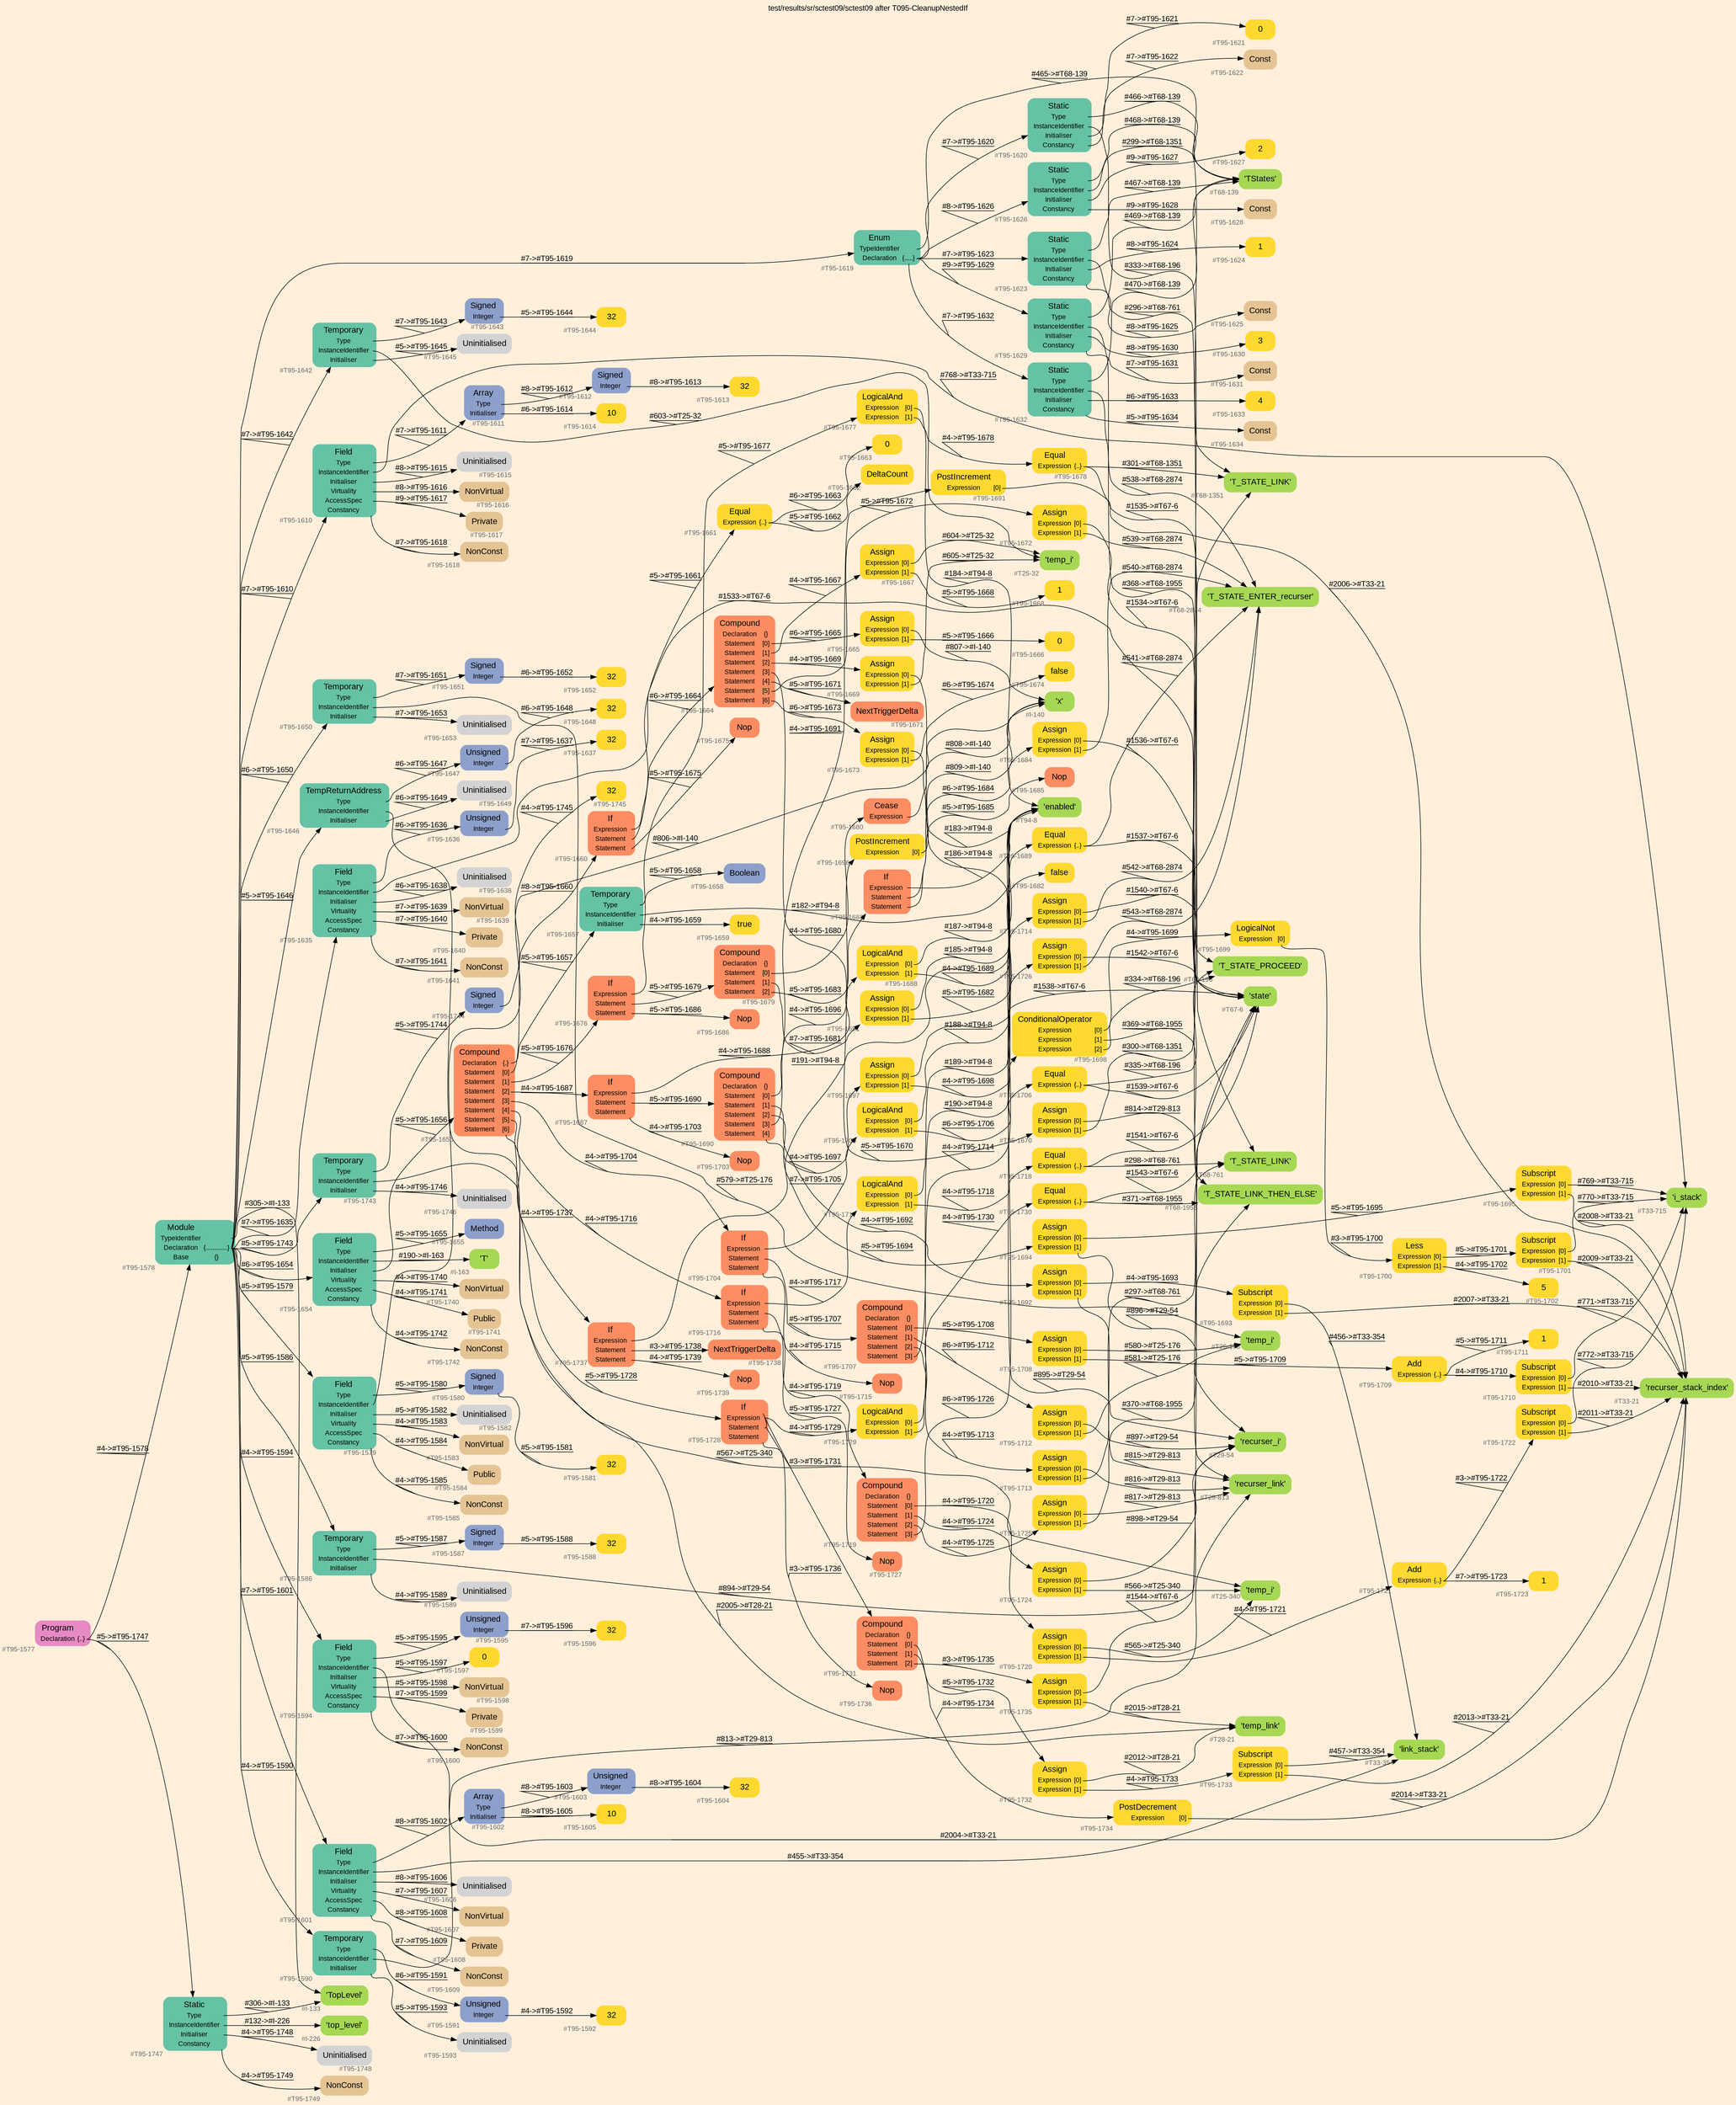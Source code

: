 digraph "test/results/sr/sctest09/sctest09 after T095-CleanupNestedIf" {
label = "test/results/sr/sctest09/sctest09 after T095-CleanupNestedIf"
labelloc = t
graph [
    rankdir = "LR"
    ranksep = 0.3
    bgcolor = antiquewhite1
    color = black
    fontcolor = black
    fontname = "Arial"
];
node [
    fontname = "Arial"
];
edge [
    fontname = "Arial"
];

// -------------------- node figure --------------------
// -------- block #T95-1577 ----------
"#T95-1577" [
    fillcolor = "/set28/4"
    xlabel = "#T95-1577"
    fontsize = "12"
    fontcolor = grey40
    shape = "plaintext"
    label = <<TABLE BORDER="0" CELLBORDER="0" CELLSPACING="0">
     <TR><TD><FONT COLOR="black" POINT-SIZE="15">Program</FONT></TD></TR>
     <TR><TD><FONT COLOR="black" POINT-SIZE="12">Declaration</FONT></TD><TD PORT="port0"><FONT COLOR="black" POINT-SIZE="12">{..}</FONT></TD></TR>
    </TABLE>>
    style = "rounded,filled"
];

// -------- block #T95-1578 ----------
"#T95-1578" [
    fillcolor = "/set28/1"
    xlabel = "#T95-1578"
    fontsize = "12"
    fontcolor = grey40
    shape = "plaintext"
    label = <<TABLE BORDER="0" CELLBORDER="0" CELLSPACING="0">
     <TR><TD><FONT COLOR="black" POINT-SIZE="15">Module</FONT></TD></TR>
     <TR><TD><FONT COLOR="black" POINT-SIZE="12">TypeIdentifier</FONT></TD><TD PORT="port0"></TD></TR>
     <TR><TD><FONT COLOR="black" POINT-SIZE="12">Declaration</FONT></TD><TD PORT="port1"><FONT COLOR="black" POINT-SIZE="12">{.............}</FONT></TD></TR>
     <TR><TD><FONT COLOR="black" POINT-SIZE="12">Base</FONT></TD><TD PORT="port2"><FONT COLOR="black" POINT-SIZE="12">{}</FONT></TD></TR>
    </TABLE>>
    style = "rounded,filled"
];

// -------- block #I-133 ----------
"#I-133" [
    fillcolor = "/set28/5"
    xlabel = "#I-133"
    fontsize = "12"
    fontcolor = grey40
    shape = "plaintext"
    label = <<TABLE BORDER="0" CELLBORDER="0" CELLSPACING="0">
     <TR><TD><FONT COLOR="black" POINT-SIZE="15">'TopLevel'</FONT></TD></TR>
    </TABLE>>
    style = "rounded,filled"
];

// -------- block #T95-1579 ----------
"#T95-1579" [
    fillcolor = "/set28/1"
    xlabel = "#T95-1579"
    fontsize = "12"
    fontcolor = grey40
    shape = "plaintext"
    label = <<TABLE BORDER="0" CELLBORDER="0" CELLSPACING="0">
     <TR><TD><FONT COLOR="black" POINT-SIZE="15">Field</FONT></TD></TR>
     <TR><TD><FONT COLOR="black" POINT-SIZE="12">Type</FONT></TD><TD PORT="port0"></TD></TR>
     <TR><TD><FONT COLOR="black" POINT-SIZE="12">InstanceIdentifier</FONT></TD><TD PORT="port1"></TD></TR>
     <TR><TD><FONT COLOR="black" POINT-SIZE="12">Initialiser</FONT></TD><TD PORT="port2"></TD></TR>
     <TR><TD><FONT COLOR="black" POINT-SIZE="12">Virtuality</FONT></TD><TD PORT="port3"></TD></TR>
     <TR><TD><FONT COLOR="black" POINT-SIZE="12">AccessSpec</FONT></TD><TD PORT="port4"></TD></TR>
     <TR><TD><FONT COLOR="black" POINT-SIZE="12">Constancy</FONT></TD><TD PORT="port5"></TD></TR>
    </TABLE>>
    style = "rounded,filled"
];

// -------- block #T95-1580 ----------
"#T95-1580" [
    fillcolor = "/set28/3"
    xlabel = "#T95-1580"
    fontsize = "12"
    fontcolor = grey40
    shape = "plaintext"
    label = <<TABLE BORDER="0" CELLBORDER="0" CELLSPACING="0">
     <TR><TD><FONT COLOR="black" POINT-SIZE="15">Signed</FONT></TD></TR>
     <TR><TD><FONT COLOR="black" POINT-SIZE="12">Integer</FONT></TD><TD PORT="port0"></TD></TR>
    </TABLE>>
    style = "rounded,filled"
];

// -------- block #T95-1581 ----------
"#T95-1581" [
    fillcolor = "/set28/6"
    xlabel = "#T95-1581"
    fontsize = "12"
    fontcolor = grey40
    shape = "plaintext"
    label = <<TABLE BORDER="0" CELLBORDER="0" CELLSPACING="0">
     <TR><TD><FONT COLOR="black" POINT-SIZE="15">32</FONT></TD></TR>
    </TABLE>>
    style = "rounded,filled"
];

// -------- block #I-140 ----------
"#I-140" [
    fillcolor = "/set28/5"
    xlabel = "#I-140"
    fontsize = "12"
    fontcolor = grey40
    shape = "plaintext"
    label = <<TABLE BORDER="0" CELLBORDER="0" CELLSPACING="0">
     <TR><TD><FONT COLOR="black" POINT-SIZE="15">'x'</FONT></TD></TR>
    </TABLE>>
    style = "rounded,filled"
];

// -------- block #T95-1582 ----------
"#T95-1582" [
    xlabel = "#T95-1582"
    fontsize = "12"
    fontcolor = grey40
    shape = "plaintext"
    label = <<TABLE BORDER="0" CELLBORDER="0" CELLSPACING="0">
     <TR><TD><FONT COLOR="black" POINT-SIZE="15">Uninitialised</FONT></TD></TR>
    </TABLE>>
    style = "rounded,filled"
];

// -------- block #T95-1583 ----------
"#T95-1583" [
    fillcolor = "/set28/7"
    xlabel = "#T95-1583"
    fontsize = "12"
    fontcolor = grey40
    shape = "plaintext"
    label = <<TABLE BORDER="0" CELLBORDER="0" CELLSPACING="0">
     <TR><TD><FONT COLOR="black" POINT-SIZE="15">NonVirtual</FONT></TD></TR>
    </TABLE>>
    style = "rounded,filled"
];

// -------- block #T95-1584 ----------
"#T95-1584" [
    fillcolor = "/set28/7"
    xlabel = "#T95-1584"
    fontsize = "12"
    fontcolor = grey40
    shape = "plaintext"
    label = <<TABLE BORDER="0" CELLBORDER="0" CELLSPACING="0">
     <TR><TD><FONT COLOR="black" POINT-SIZE="15">Public</FONT></TD></TR>
    </TABLE>>
    style = "rounded,filled"
];

// -------- block #T95-1585 ----------
"#T95-1585" [
    fillcolor = "/set28/7"
    xlabel = "#T95-1585"
    fontsize = "12"
    fontcolor = grey40
    shape = "plaintext"
    label = <<TABLE BORDER="0" CELLBORDER="0" CELLSPACING="0">
     <TR><TD><FONT COLOR="black" POINT-SIZE="15">NonConst</FONT></TD></TR>
    </TABLE>>
    style = "rounded,filled"
];

// -------- block #T95-1586 ----------
"#T95-1586" [
    fillcolor = "/set28/1"
    xlabel = "#T95-1586"
    fontsize = "12"
    fontcolor = grey40
    shape = "plaintext"
    label = <<TABLE BORDER="0" CELLBORDER="0" CELLSPACING="0">
     <TR><TD><FONT COLOR="black" POINT-SIZE="15">Temporary</FONT></TD></TR>
     <TR><TD><FONT COLOR="black" POINT-SIZE="12">Type</FONT></TD><TD PORT="port0"></TD></TR>
     <TR><TD><FONT COLOR="black" POINT-SIZE="12">InstanceIdentifier</FONT></TD><TD PORT="port1"></TD></TR>
     <TR><TD><FONT COLOR="black" POINT-SIZE="12">Initialiser</FONT></TD><TD PORT="port2"></TD></TR>
    </TABLE>>
    style = "rounded,filled"
];

// -------- block #T95-1587 ----------
"#T95-1587" [
    fillcolor = "/set28/3"
    xlabel = "#T95-1587"
    fontsize = "12"
    fontcolor = grey40
    shape = "plaintext"
    label = <<TABLE BORDER="0" CELLBORDER="0" CELLSPACING="0">
     <TR><TD><FONT COLOR="black" POINT-SIZE="15">Signed</FONT></TD></TR>
     <TR><TD><FONT COLOR="black" POINT-SIZE="12">Integer</FONT></TD><TD PORT="port0"></TD></TR>
    </TABLE>>
    style = "rounded,filled"
];

// -------- block #T95-1588 ----------
"#T95-1588" [
    fillcolor = "/set28/6"
    xlabel = "#T95-1588"
    fontsize = "12"
    fontcolor = grey40
    shape = "plaintext"
    label = <<TABLE BORDER="0" CELLBORDER="0" CELLSPACING="0">
     <TR><TD><FONT COLOR="black" POINT-SIZE="15">32</FONT></TD></TR>
    </TABLE>>
    style = "rounded,filled"
];

// -------- block #T29-54 ----------
"#T29-54" [
    fillcolor = "/set28/5"
    xlabel = "#T29-54"
    fontsize = "12"
    fontcolor = grey40
    shape = "plaintext"
    label = <<TABLE BORDER="0" CELLBORDER="0" CELLSPACING="0">
     <TR><TD><FONT COLOR="black" POINT-SIZE="15">'recurser_i'</FONT></TD></TR>
    </TABLE>>
    style = "rounded,filled"
];

// -------- block #T95-1589 ----------
"#T95-1589" [
    xlabel = "#T95-1589"
    fontsize = "12"
    fontcolor = grey40
    shape = "plaintext"
    label = <<TABLE BORDER="0" CELLBORDER="0" CELLSPACING="0">
     <TR><TD><FONT COLOR="black" POINT-SIZE="15">Uninitialised</FONT></TD></TR>
    </TABLE>>
    style = "rounded,filled"
];

// -------- block #T95-1590 ----------
"#T95-1590" [
    fillcolor = "/set28/1"
    xlabel = "#T95-1590"
    fontsize = "12"
    fontcolor = grey40
    shape = "plaintext"
    label = <<TABLE BORDER="0" CELLBORDER="0" CELLSPACING="0">
     <TR><TD><FONT COLOR="black" POINT-SIZE="15">Temporary</FONT></TD></TR>
     <TR><TD><FONT COLOR="black" POINT-SIZE="12">Type</FONT></TD><TD PORT="port0"></TD></TR>
     <TR><TD><FONT COLOR="black" POINT-SIZE="12">InstanceIdentifier</FONT></TD><TD PORT="port1"></TD></TR>
     <TR><TD><FONT COLOR="black" POINT-SIZE="12">Initialiser</FONT></TD><TD PORT="port2"></TD></TR>
    </TABLE>>
    style = "rounded,filled"
];

// -------- block #T95-1591 ----------
"#T95-1591" [
    fillcolor = "/set28/3"
    xlabel = "#T95-1591"
    fontsize = "12"
    fontcolor = grey40
    shape = "plaintext"
    label = <<TABLE BORDER="0" CELLBORDER="0" CELLSPACING="0">
     <TR><TD><FONT COLOR="black" POINT-SIZE="15">Unsigned</FONT></TD></TR>
     <TR><TD><FONT COLOR="black" POINT-SIZE="12">Integer</FONT></TD><TD PORT="port0"></TD></TR>
    </TABLE>>
    style = "rounded,filled"
];

// -------- block #T95-1592 ----------
"#T95-1592" [
    fillcolor = "/set28/6"
    xlabel = "#T95-1592"
    fontsize = "12"
    fontcolor = grey40
    shape = "plaintext"
    label = <<TABLE BORDER="0" CELLBORDER="0" CELLSPACING="0">
     <TR><TD><FONT COLOR="black" POINT-SIZE="15">32</FONT></TD></TR>
    </TABLE>>
    style = "rounded,filled"
];

// -------- block #T29-813 ----------
"#T29-813" [
    fillcolor = "/set28/5"
    xlabel = "#T29-813"
    fontsize = "12"
    fontcolor = grey40
    shape = "plaintext"
    label = <<TABLE BORDER="0" CELLBORDER="0" CELLSPACING="0">
     <TR><TD><FONT COLOR="black" POINT-SIZE="15">'recurser_link'</FONT></TD></TR>
    </TABLE>>
    style = "rounded,filled"
];

// -------- block #T95-1593 ----------
"#T95-1593" [
    xlabel = "#T95-1593"
    fontsize = "12"
    fontcolor = grey40
    shape = "plaintext"
    label = <<TABLE BORDER="0" CELLBORDER="0" CELLSPACING="0">
     <TR><TD><FONT COLOR="black" POINT-SIZE="15">Uninitialised</FONT></TD></TR>
    </TABLE>>
    style = "rounded,filled"
];

// -------- block #T95-1594 ----------
"#T95-1594" [
    fillcolor = "/set28/1"
    xlabel = "#T95-1594"
    fontsize = "12"
    fontcolor = grey40
    shape = "plaintext"
    label = <<TABLE BORDER="0" CELLBORDER="0" CELLSPACING="0">
     <TR><TD><FONT COLOR="black" POINT-SIZE="15">Field</FONT></TD></TR>
     <TR><TD><FONT COLOR="black" POINT-SIZE="12">Type</FONT></TD><TD PORT="port0"></TD></TR>
     <TR><TD><FONT COLOR="black" POINT-SIZE="12">InstanceIdentifier</FONT></TD><TD PORT="port1"></TD></TR>
     <TR><TD><FONT COLOR="black" POINT-SIZE="12">Initialiser</FONT></TD><TD PORT="port2"></TD></TR>
     <TR><TD><FONT COLOR="black" POINT-SIZE="12">Virtuality</FONT></TD><TD PORT="port3"></TD></TR>
     <TR><TD><FONT COLOR="black" POINT-SIZE="12">AccessSpec</FONT></TD><TD PORT="port4"></TD></TR>
     <TR><TD><FONT COLOR="black" POINT-SIZE="12">Constancy</FONT></TD><TD PORT="port5"></TD></TR>
    </TABLE>>
    style = "rounded,filled"
];

// -------- block #T95-1595 ----------
"#T95-1595" [
    fillcolor = "/set28/3"
    xlabel = "#T95-1595"
    fontsize = "12"
    fontcolor = grey40
    shape = "plaintext"
    label = <<TABLE BORDER="0" CELLBORDER="0" CELLSPACING="0">
     <TR><TD><FONT COLOR="black" POINT-SIZE="15">Unsigned</FONT></TD></TR>
     <TR><TD><FONT COLOR="black" POINT-SIZE="12">Integer</FONT></TD><TD PORT="port0"></TD></TR>
    </TABLE>>
    style = "rounded,filled"
];

// -------- block #T95-1596 ----------
"#T95-1596" [
    fillcolor = "/set28/6"
    xlabel = "#T95-1596"
    fontsize = "12"
    fontcolor = grey40
    shape = "plaintext"
    label = <<TABLE BORDER="0" CELLBORDER="0" CELLSPACING="0">
     <TR><TD><FONT COLOR="black" POINT-SIZE="15">32</FONT></TD></TR>
    </TABLE>>
    style = "rounded,filled"
];

// -------- block #T33-21 ----------
"#T33-21" [
    fillcolor = "/set28/5"
    xlabel = "#T33-21"
    fontsize = "12"
    fontcolor = grey40
    shape = "plaintext"
    label = <<TABLE BORDER="0" CELLBORDER="0" CELLSPACING="0">
     <TR><TD><FONT COLOR="black" POINT-SIZE="15">'recurser_stack_index'</FONT></TD></TR>
    </TABLE>>
    style = "rounded,filled"
];

// -------- block #T95-1597 ----------
"#T95-1597" [
    fillcolor = "/set28/6"
    xlabel = "#T95-1597"
    fontsize = "12"
    fontcolor = grey40
    shape = "plaintext"
    label = <<TABLE BORDER="0" CELLBORDER="0" CELLSPACING="0">
     <TR><TD><FONT COLOR="black" POINT-SIZE="15">0</FONT></TD></TR>
    </TABLE>>
    style = "rounded,filled"
];

// -------- block #T95-1598 ----------
"#T95-1598" [
    fillcolor = "/set28/7"
    xlabel = "#T95-1598"
    fontsize = "12"
    fontcolor = grey40
    shape = "plaintext"
    label = <<TABLE BORDER="0" CELLBORDER="0" CELLSPACING="0">
     <TR><TD><FONT COLOR="black" POINT-SIZE="15">NonVirtual</FONT></TD></TR>
    </TABLE>>
    style = "rounded,filled"
];

// -------- block #T95-1599 ----------
"#T95-1599" [
    fillcolor = "/set28/7"
    xlabel = "#T95-1599"
    fontsize = "12"
    fontcolor = grey40
    shape = "plaintext"
    label = <<TABLE BORDER="0" CELLBORDER="0" CELLSPACING="0">
     <TR><TD><FONT COLOR="black" POINT-SIZE="15">Private</FONT></TD></TR>
    </TABLE>>
    style = "rounded,filled"
];

// -------- block #T95-1600 ----------
"#T95-1600" [
    fillcolor = "/set28/7"
    xlabel = "#T95-1600"
    fontsize = "12"
    fontcolor = grey40
    shape = "plaintext"
    label = <<TABLE BORDER="0" CELLBORDER="0" CELLSPACING="0">
     <TR><TD><FONT COLOR="black" POINT-SIZE="15">NonConst</FONT></TD></TR>
    </TABLE>>
    style = "rounded,filled"
];

// -------- block #T95-1601 ----------
"#T95-1601" [
    fillcolor = "/set28/1"
    xlabel = "#T95-1601"
    fontsize = "12"
    fontcolor = grey40
    shape = "plaintext"
    label = <<TABLE BORDER="0" CELLBORDER="0" CELLSPACING="0">
     <TR><TD><FONT COLOR="black" POINT-SIZE="15">Field</FONT></TD></TR>
     <TR><TD><FONT COLOR="black" POINT-SIZE="12">Type</FONT></TD><TD PORT="port0"></TD></TR>
     <TR><TD><FONT COLOR="black" POINT-SIZE="12">InstanceIdentifier</FONT></TD><TD PORT="port1"></TD></TR>
     <TR><TD><FONT COLOR="black" POINT-SIZE="12">Initialiser</FONT></TD><TD PORT="port2"></TD></TR>
     <TR><TD><FONT COLOR="black" POINT-SIZE="12">Virtuality</FONT></TD><TD PORT="port3"></TD></TR>
     <TR><TD><FONT COLOR="black" POINT-SIZE="12">AccessSpec</FONT></TD><TD PORT="port4"></TD></TR>
     <TR><TD><FONT COLOR="black" POINT-SIZE="12">Constancy</FONT></TD><TD PORT="port5"></TD></TR>
    </TABLE>>
    style = "rounded,filled"
];

// -------- block #T95-1602 ----------
"#T95-1602" [
    fillcolor = "/set28/3"
    xlabel = "#T95-1602"
    fontsize = "12"
    fontcolor = grey40
    shape = "plaintext"
    label = <<TABLE BORDER="0" CELLBORDER="0" CELLSPACING="0">
     <TR><TD><FONT COLOR="black" POINT-SIZE="15">Array</FONT></TD></TR>
     <TR><TD><FONT COLOR="black" POINT-SIZE="12">Type</FONT></TD><TD PORT="port0"></TD></TR>
     <TR><TD><FONT COLOR="black" POINT-SIZE="12">Initialiser</FONT></TD><TD PORT="port1"></TD></TR>
    </TABLE>>
    style = "rounded,filled"
];

// -------- block #T95-1603 ----------
"#T95-1603" [
    fillcolor = "/set28/3"
    xlabel = "#T95-1603"
    fontsize = "12"
    fontcolor = grey40
    shape = "plaintext"
    label = <<TABLE BORDER="0" CELLBORDER="0" CELLSPACING="0">
     <TR><TD><FONT COLOR="black" POINT-SIZE="15">Unsigned</FONT></TD></TR>
     <TR><TD><FONT COLOR="black" POINT-SIZE="12">Integer</FONT></TD><TD PORT="port0"></TD></TR>
    </TABLE>>
    style = "rounded,filled"
];

// -------- block #T95-1604 ----------
"#T95-1604" [
    fillcolor = "/set28/6"
    xlabel = "#T95-1604"
    fontsize = "12"
    fontcolor = grey40
    shape = "plaintext"
    label = <<TABLE BORDER="0" CELLBORDER="0" CELLSPACING="0">
     <TR><TD><FONT COLOR="black" POINT-SIZE="15">32</FONT></TD></TR>
    </TABLE>>
    style = "rounded,filled"
];

// -------- block #T95-1605 ----------
"#T95-1605" [
    fillcolor = "/set28/6"
    xlabel = "#T95-1605"
    fontsize = "12"
    fontcolor = grey40
    shape = "plaintext"
    label = <<TABLE BORDER="0" CELLBORDER="0" CELLSPACING="0">
     <TR><TD><FONT COLOR="black" POINT-SIZE="15">10</FONT></TD></TR>
    </TABLE>>
    style = "rounded,filled"
];

// -------- block #T33-354 ----------
"#T33-354" [
    fillcolor = "/set28/5"
    xlabel = "#T33-354"
    fontsize = "12"
    fontcolor = grey40
    shape = "plaintext"
    label = <<TABLE BORDER="0" CELLBORDER="0" CELLSPACING="0">
     <TR><TD><FONT COLOR="black" POINT-SIZE="15">'link_stack'</FONT></TD></TR>
    </TABLE>>
    style = "rounded,filled"
];

// -------- block #T95-1606 ----------
"#T95-1606" [
    xlabel = "#T95-1606"
    fontsize = "12"
    fontcolor = grey40
    shape = "plaintext"
    label = <<TABLE BORDER="0" CELLBORDER="0" CELLSPACING="0">
     <TR><TD><FONT COLOR="black" POINT-SIZE="15">Uninitialised</FONT></TD></TR>
    </TABLE>>
    style = "rounded,filled"
];

// -------- block #T95-1607 ----------
"#T95-1607" [
    fillcolor = "/set28/7"
    xlabel = "#T95-1607"
    fontsize = "12"
    fontcolor = grey40
    shape = "plaintext"
    label = <<TABLE BORDER="0" CELLBORDER="0" CELLSPACING="0">
     <TR><TD><FONT COLOR="black" POINT-SIZE="15">NonVirtual</FONT></TD></TR>
    </TABLE>>
    style = "rounded,filled"
];

// -------- block #T95-1608 ----------
"#T95-1608" [
    fillcolor = "/set28/7"
    xlabel = "#T95-1608"
    fontsize = "12"
    fontcolor = grey40
    shape = "plaintext"
    label = <<TABLE BORDER="0" CELLBORDER="0" CELLSPACING="0">
     <TR><TD><FONT COLOR="black" POINT-SIZE="15">Private</FONT></TD></TR>
    </TABLE>>
    style = "rounded,filled"
];

// -------- block #T95-1609 ----------
"#T95-1609" [
    fillcolor = "/set28/7"
    xlabel = "#T95-1609"
    fontsize = "12"
    fontcolor = grey40
    shape = "plaintext"
    label = <<TABLE BORDER="0" CELLBORDER="0" CELLSPACING="0">
     <TR><TD><FONT COLOR="black" POINT-SIZE="15">NonConst</FONT></TD></TR>
    </TABLE>>
    style = "rounded,filled"
];

// -------- block #T95-1610 ----------
"#T95-1610" [
    fillcolor = "/set28/1"
    xlabel = "#T95-1610"
    fontsize = "12"
    fontcolor = grey40
    shape = "plaintext"
    label = <<TABLE BORDER="0" CELLBORDER="0" CELLSPACING="0">
     <TR><TD><FONT COLOR="black" POINT-SIZE="15">Field</FONT></TD></TR>
     <TR><TD><FONT COLOR="black" POINT-SIZE="12">Type</FONT></TD><TD PORT="port0"></TD></TR>
     <TR><TD><FONT COLOR="black" POINT-SIZE="12">InstanceIdentifier</FONT></TD><TD PORT="port1"></TD></TR>
     <TR><TD><FONT COLOR="black" POINT-SIZE="12">Initialiser</FONT></TD><TD PORT="port2"></TD></TR>
     <TR><TD><FONT COLOR="black" POINT-SIZE="12">Virtuality</FONT></TD><TD PORT="port3"></TD></TR>
     <TR><TD><FONT COLOR="black" POINT-SIZE="12">AccessSpec</FONT></TD><TD PORT="port4"></TD></TR>
     <TR><TD><FONT COLOR="black" POINT-SIZE="12">Constancy</FONT></TD><TD PORT="port5"></TD></TR>
    </TABLE>>
    style = "rounded,filled"
];

// -------- block #T95-1611 ----------
"#T95-1611" [
    fillcolor = "/set28/3"
    xlabel = "#T95-1611"
    fontsize = "12"
    fontcolor = grey40
    shape = "plaintext"
    label = <<TABLE BORDER="0" CELLBORDER="0" CELLSPACING="0">
     <TR><TD><FONT COLOR="black" POINT-SIZE="15">Array</FONT></TD></TR>
     <TR><TD><FONT COLOR="black" POINT-SIZE="12">Type</FONT></TD><TD PORT="port0"></TD></TR>
     <TR><TD><FONT COLOR="black" POINT-SIZE="12">Initialiser</FONT></TD><TD PORT="port1"></TD></TR>
    </TABLE>>
    style = "rounded,filled"
];

// -------- block #T95-1612 ----------
"#T95-1612" [
    fillcolor = "/set28/3"
    xlabel = "#T95-1612"
    fontsize = "12"
    fontcolor = grey40
    shape = "plaintext"
    label = <<TABLE BORDER="0" CELLBORDER="0" CELLSPACING="0">
     <TR><TD><FONT COLOR="black" POINT-SIZE="15">Signed</FONT></TD></TR>
     <TR><TD><FONT COLOR="black" POINT-SIZE="12">Integer</FONT></TD><TD PORT="port0"></TD></TR>
    </TABLE>>
    style = "rounded,filled"
];

// -------- block #T95-1613 ----------
"#T95-1613" [
    fillcolor = "/set28/6"
    xlabel = "#T95-1613"
    fontsize = "12"
    fontcolor = grey40
    shape = "plaintext"
    label = <<TABLE BORDER="0" CELLBORDER="0" CELLSPACING="0">
     <TR><TD><FONT COLOR="black" POINT-SIZE="15">32</FONT></TD></TR>
    </TABLE>>
    style = "rounded,filled"
];

// -------- block #T95-1614 ----------
"#T95-1614" [
    fillcolor = "/set28/6"
    xlabel = "#T95-1614"
    fontsize = "12"
    fontcolor = grey40
    shape = "plaintext"
    label = <<TABLE BORDER="0" CELLBORDER="0" CELLSPACING="0">
     <TR><TD><FONT COLOR="black" POINT-SIZE="15">10</FONT></TD></TR>
    </TABLE>>
    style = "rounded,filled"
];

// -------- block #T33-715 ----------
"#T33-715" [
    fillcolor = "/set28/5"
    xlabel = "#T33-715"
    fontsize = "12"
    fontcolor = grey40
    shape = "plaintext"
    label = <<TABLE BORDER="0" CELLBORDER="0" CELLSPACING="0">
     <TR><TD><FONT COLOR="black" POINT-SIZE="15">'i_stack'</FONT></TD></TR>
    </TABLE>>
    style = "rounded,filled"
];

// -------- block #T95-1615 ----------
"#T95-1615" [
    xlabel = "#T95-1615"
    fontsize = "12"
    fontcolor = grey40
    shape = "plaintext"
    label = <<TABLE BORDER="0" CELLBORDER="0" CELLSPACING="0">
     <TR><TD><FONT COLOR="black" POINT-SIZE="15">Uninitialised</FONT></TD></TR>
    </TABLE>>
    style = "rounded,filled"
];

// -------- block #T95-1616 ----------
"#T95-1616" [
    fillcolor = "/set28/7"
    xlabel = "#T95-1616"
    fontsize = "12"
    fontcolor = grey40
    shape = "plaintext"
    label = <<TABLE BORDER="0" CELLBORDER="0" CELLSPACING="0">
     <TR><TD><FONT COLOR="black" POINT-SIZE="15">NonVirtual</FONT></TD></TR>
    </TABLE>>
    style = "rounded,filled"
];

// -------- block #T95-1617 ----------
"#T95-1617" [
    fillcolor = "/set28/7"
    xlabel = "#T95-1617"
    fontsize = "12"
    fontcolor = grey40
    shape = "plaintext"
    label = <<TABLE BORDER="0" CELLBORDER="0" CELLSPACING="0">
     <TR><TD><FONT COLOR="black" POINT-SIZE="15">Private</FONT></TD></TR>
    </TABLE>>
    style = "rounded,filled"
];

// -------- block #T95-1618 ----------
"#T95-1618" [
    fillcolor = "/set28/7"
    xlabel = "#T95-1618"
    fontsize = "12"
    fontcolor = grey40
    shape = "plaintext"
    label = <<TABLE BORDER="0" CELLBORDER="0" CELLSPACING="0">
     <TR><TD><FONT COLOR="black" POINT-SIZE="15">NonConst</FONT></TD></TR>
    </TABLE>>
    style = "rounded,filled"
];

// -------- block #T95-1619 ----------
"#T95-1619" [
    fillcolor = "/set28/1"
    xlabel = "#T95-1619"
    fontsize = "12"
    fontcolor = grey40
    shape = "plaintext"
    label = <<TABLE BORDER="0" CELLBORDER="0" CELLSPACING="0">
     <TR><TD><FONT COLOR="black" POINT-SIZE="15">Enum</FONT></TD></TR>
     <TR><TD><FONT COLOR="black" POINT-SIZE="12">TypeIdentifier</FONT></TD><TD PORT="port0"></TD></TR>
     <TR><TD><FONT COLOR="black" POINT-SIZE="12">Declaration</FONT></TD><TD PORT="port1"><FONT COLOR="black" POINT-SIZE="12">{.....}</FONT></TD></TR>
    </TABLE>>
    style = "rounded,filled"
];

// -------- block #T68-139 ----------
"#T68-139" [
    fillcolor = "/set28/5"
    xlabel = "#T68-139"
    fontsize = "12"
    fontcolor = grey40
    shape = "plaintext"
    label = <<TABLE BORDER="0" CELLBORDER="0" CELLSPACING="0">
     <TR><TD><FONT COLOR="black" POINT-SIZE="15">'TStates'</FONT></TD></TR>
    </TABLE>>
    style = "rounded,filled"
];

// -------- block #T95-1620 ----------
"#T95-1620" [
    fillcolor = "/set28/1"
    xlabel = "#T95-1620"
    fontsize = "12"
    fontcolor = grey40
    shape = "plaintext"
    label = <<TABLE BORDER="0" CELLBORDER="0" CELLSPACING="0">
     <TR><TD><FONT COLOR="black" POINT-SIZE="15">Static</FONT></TD></TR>
     <TR><TD><FONT COLOR="black" POINT-SIZE="12">Type</FONT></TD><TD PORT="port0"></TD></TR>
     <TR><TD><FONT COLOR="black" POINT-SIZE="12">InstanceIdentifier</FONT></TD><TD PORT="port1"></TD></TR>
     <TR><TD><FONT COLOR="black" POINT-SIZE="12">Initialiser</FONT></TD><TD PORT="port2"></TD></TR>
     <TR><TD><FONT COLOR="black" POINT-SIZE="12">Constancy</FONT></TD><TD PORT="port3"></TD></TR>
    </TABLE>>
    style = "rounded,filled"
];

// -------- block #T68-196 ----------
"#T68-196" [
    fillcolor = "/set28/5"
    xlabel = "#T68-196"
    fontsize = "12"
    fontcolor = grey40
    shape = "plaintext"
    label = <<TABLE BORDER="0" CELLBORDER="0" CELLSPACING="0">
     <TR><TD><FONT COLOR="black" POINT-SIZE="15">'T_STATE_PROCEED'</FONT></TD></TR>
    </TABLE>>
    style = "rounded,filled"
];

// -------- block #T95-1621 ----------
"#T95-1621" [
    fillcolor = "/set28/6"
    xlabel = "#T95-1621"
    fontsize = "12"
    fontcolor = grey40
    shape = "plaintext"
    label = <<TABLE BORDER="0" CELLBORDER="0" CELLSPACING="0">
     <TR><TD><FONT COLOR="black" POINT-SIZE="15">0</FONT></TD></TR>
    </TABLE>>
    style = "rounded,filled"
];

// -------- block #T95-1622 ----------
"#T95-1622" [
    fillcolor = "/set28/7"
    xlabel = "#T95-1622"
    fontsize = "12"
    fontcolor = grey40
    shape = "plaintext"
    label = <<TABLE BORDER="0" CELLBORDER="0" CELLSPACING="0">
     <TR><TD><FONT COLOR="black" POINT-SIZE="15">Const</FONT></TD></TR>
    </TABLE>>
    style = "rounded,filled"
];

// -------- block #T95-1623 ----------
"#T95-1623" [
    fillcolor = "/set28/1"
    xlabel = "#T95-1623"
    fontsize = "12"
    fontcolor = grey40
    shape = "plaintext"
    label = <<TABLE BORDER="0" CELLBORDER="0" CELLSPACING="0">
     <TR><TD><FONT COLOR="black" POINT-SIZE="15">Static</FONT></TD></TR>
     <TR><TD><FONT COLOR="black" POINT-SIZE="12">Type</FONT></TD><TD PORT="port0"></TD></TR>
     <TR><TD><FONT COLOR="black" POINT-SIZE="12">InstanceIdentifier</FONT></TD><TD PORT="port1"></TD></TR>
     <TR><TD><FONT COLOR="black" POINT-SIZE="12">Initialiser</FONT></TD><TD PORT="port2"></TD></TR>
     <TR><TD><FONT COLOR="black" POINT-SIZE="12">Constancy</FONT></TD><TD PORT="port3"></TD></TR>
    </TABLE>>
    style = "rounded,filled"
];

// -------- block #T68-761 ----------
"#T68-761" [
    fillcolor = "/set28/5"
    xlabel = "#T68-761"
    fontsize = "12"
    fontcolor = grey40
    shape = "plaintext"
    label = <<TABLE BORDER="0" CELLBORDER="0" CELLSPACING="0">
     <TR><TD><FONT COLOR="black" POINT-SIZE="15">'T_STATE_LINK'</FONT></TD></TR>
    </TABLE>>
    style = "rounded,filled"
];

// -------- block #T95-1624 ----------
"#T95-1624" [
    fillcolor = "/set28/6"
    xlabel = "#T95-1624"
    fontsize = "12"
    fontcolor = grey40
    shape = "plaintext"
    label = <<TABLE BORDER="0" CELLBORDER="0" CELLSPACING="0">
     <TR><TD><FONT COLOR="black" POINT-SIZE="15">1</FONT></TD></TR>
    </TABLE>>
    style = "rounded,filled"
];

// -------- block #T95-1625 ----------
"#T95-1625" [
    fillcolor = "/set28/7"
    xlabel = "#T95-1625"
    fontsize = "12"
    fontcolor = grey40
    shape = "plaintext"
    label = <<TABLE BORDER="0" CELLBORDER="0" CELLSPACING="0">
     <TR><TD><FONT COLOR="black" POINT-SIZE="15">Const</FONT></TD></TR>
    </TABLE>>
    style = "rounded,filled"
];

// -------- block #T95-1626 ----------
"#T95-1626" [
    fillcolor = "/set28/1"
    xlabel = "#T95-1626"
    fontsize = "12"
    fontcolor = grey40
    shape = "plaintext"
    label = <<TABLE BORDER="0" CELLBORDER="0" CELLSPACING="0">
     <TR><TD><FONT COLOR="black" POINT-SIZE="15">Static</FONT></TD></TR>
     <TR><TD><FONT COLOR="black" POINT-SIZE="12">Type</FONT></TD><TD PORT="port0"></TD></TR>
     <TR><TD><FONT COLOR="black" POINT-SIZE="12">InstanceIdentifier</FONT></TD><TD PORT="port1"></TD></TR>
     <TR><TD><FONT COLOR="black" POINT-SIZE="12">Initialiser</FONT></TD><TD PORT="port2"></TD></TR>
     <TR><TD><FONT COLOR="black" POINT-SIZE="12">Constancy</FONT></TD><TD PORT="port3"></TD></TR>
    </TABLE>>
    style = "rounded,filled"
];

// -------- block #T68-1351 ----------
"#T68-1351" [
    fillcolor = "/set28/5"
    xlabel = "#T68-1351"
    fontsize = "12"
    fontcolor = grey40
    shape = "plaintext"
    label = <<TABLE BORDER="0" CELLBORDER="0" CELLSPACING="0">
     <TR><TD><FONT COLOR="black" POINT-SIZE="15">'T_STATE_LINK'</FONT></TD></TR>
    </TABLE>>
    style = "rounded,filled"
];

// -------- block #T95-1627 ----------
"#T95-1627" [
    fillcolor = "/set28/6"
    xlabel = "#T95-1627"
    fontsize = "12"
    fontcolor = grey40
    shape = "plaintext"
    label = <<TABLE BORDER="0" CELLBORDER="0" CELLSPACING="0">
     <TR><TD><FONT COLOR="black" POINT-SIZE="15">2</FONT></TD></TR>
    </TABLE>>
    style = "rounded,filled"
];

// -------- block #T95-1628 ----------
"#T95-1628" [
    fillcolor = "/set28/7"
    xlabel = "#T95-1628"
    fontsize = "12"
    fontcolor = grey40
    shape = "plaintext"
    label = <<TABLE BORDER="0" CELLBORDER="0" CELLSPACING="0">
     <TR><TD><FONT COLOR="black" POINT-SIZE="15">Const</FONT></TD></TR>
    </TABLE>>
    style = "rounded,filled"
];

// -------- block #T95-1629 ----------
"#T95-1629" [
    fillcolor = "/set28/1"
    xlabel = "#T95-1629"
    fontsize = "12"
    fontcolor = grey40
    shape = "plaintext"
    label = <<TABLE BORDER="0" CELLBORDER="0" CELLSPACING="0">
     <TR><TD><FONT COLOR="black" POINT-SIZE="15">Static</FONT></TD></TR>
     <TR><TD><FONT COLOR="black" POINT-SIZE="12">Type</FONT></TD><TD PORT="port0"></TD></TR>
     <TR><TD><FONT COLOR="black" POINT-SIZE="12">InstanceIdentifier</FONT></TD><TD PORT="port1"></TD></TR>
     <TR><TD><FONT COLOR="black" POINT-SIZE="12">Initialiser</FONT></TD><TD PORT="port2"></TD></TR>
     <TR><TD><FONT COLOR="black" POINT-SIZE="12">Constancy</FONT></TD><TD PORT="port3"></TD></TR>
    </TABLE>>
    style = "rounded,filled"
];

// -------- block #T68-1955 ----------
"#T68-1955" [
    fillcolor = "/set28/5"
    xlabel = "#T68-1955"
    fontsize = "12"
    fontcolor = grey40
    shape = "plaintext"
    label = <<TABLE BORDER="0" CELLBORDER="0" CELLSPACING="0">
     <TR><TD><FONT COLOR="black" POINT-SIZE="15">'T_STATE_LINK_THEN_ELSE'</FONT></TD></TR>
    </TABLE>>
    style = "rounded,filled"
];

// -------- block #T95-1630 ----------
"#T95-1630" [
    fillcolor = "/set28/6"
    xlabel = "#T95-1630"
    fontsize = "12"
    fontcolor = grey40
    shape = "plaintext"
    label = <<TABLE BORDER="0" CELLBORDER="0" CELLSPACING="0">
     <TR><TD><FONT COLOR="black" POINT-SIZE="15">3</FONT></TD></TR>
    </TABLE>>
    style = "rounded,filled"
];

// -------- block #T95-1631 ----------
"#T95-1631" [
    fillcolor = "/set28/7"
    xlabel = "#T95-1631"
    fontsize = "12"
    fontcolor = grey40
    shape = "plaintext"
    label = <<TABLE BORDER="0" CELLBORDER="0" CELLSPACING="0">
     <TR><TD><FONT COLOR="black" POINT-SIZE="15">Const</FONT></TD></TR>
    </TABLE>>
    style = "rounded,filled"
];

// -------- block #T95-1632 ----------
"#T95-1632" [
    fillcolor = "/set28/1"
    xlabel = "#T95-1632"
    fontsize = "12"
    fontcolor = grey40
    shape = "plaintext"
    label = <<TABLE BORDER="0" CELLBORDER="0" CELLSPACING="0">
     <TR><TD><FONT COLOR="black" POINT-SIZE="15">Static</FONT></TD></TR>
     <TR><TD><FONT COLOR="black" POINT-SIZE="12">Type</FONT></TD><TD PORT="port0"></TD></TR>
     <TR><TD><FONT COLOR="black" POINT-SIZE="12">InstanceIdentifier</FONT></TD><TD PORT="port1"></TD></TR>
     <TR><TD><FONT COLOR="black" POINT-SIZE="12">Initialiser</FONT></TD><TD PORT="port2"></TD></TR>
     <TR><TD><FONT COLOR="black" POINT-SIZE="12">Constancy</FONT></TD><TD PORT="port3"></TD></TR>
    </TABLE>>
    style = "rounded,filled"
];

// -------- block #T68-2874 ----------
"#T68-2874" [
    fillcolor = "/set28/5"
    xlabel = "#T68-2874"
    fontsize = "12"
    fontcolor = grey40
    shape = "plaintext"
    label = <<TABLE BORDER="0" CELLBORDER="0" CELLSPACING="0">
     <TR><TD><FONT COLOR="black" POINT-SIZE="15">'T_STATE_ENTER_recurser'</FONT></TD></TR>
    </TABLE>>
    style = "rounded,filled"
];

// -------- block #T95-1633 ----------
"#T95-1633" [
    fillcolor = "/set28/6"
    xlabel = "#T95-1633"
    fontsize = "12"
    fontcolor = grey40
    shape = "plaintext"
    label = <<TABLE BORDER="0" CELLBORDER="0" CELLSPACING="0">
     <TR><TD><FONT COLOR="black" POINT-SIZE="15">4</FONT></TD></TR>
    </TABLE>>
    style = "rounded,filled"
];

// -------- block #T95-1634 ----------
"#T95-1634" [
    fillcolor = "/set28/7"
    xlabel = "#T95-1634"
    fontsize = "12"
    fontcolor = grey40
    shape = "plaintext"
    label = <<TABLE BORDER="0" CELLBORDER="0" CELLSPACING="0">
     <TR><TD><FONT COLOR="black" POINT-SIZE="15">Const</FONT></TD></TR>
    </TABLE>>
    style = "rounded,filled"
];

// -------- block #T95-1635 ----------
"#T95-1635" [
    fillcolor = "/set28/1"
    xlabel = "#T95-1635"
    fontsize = "12"
    fontcolor = grey40
    shape = "plaintext"
    label = <<TABLE BORDER="0" CELLBORDER="0" CELLSPACING="0">
     <TR><TD><FONT COLOR="black" POINT-SIZE="15">Field</FONT></TD></TR>
     <TR><TD><FONT COLOR="black" POINT-SIZE="12">Type</FONT></TD><TD PORT="port0"></TD></TR>
     <TR><TD><FONT COLOR="black" POINT-SIZE="12">InstanceIdentifier</FONT></TD><TD PORT="port1"></TD></TR>
     <TR><TD><FONT COLOR="black" POINT-SIZE="12">Initialiser</FONT></TD><TD PORT="port2"></TD></TR>
     <TR><TD><FONT COLOR="black" POINT-SIZE="12">Virtuality</FONT></TD><TD PORT="port3"></TD></TR>
     <TR><TD><FONT COLOR="black" POINT-SIZE="12">AccessSpec</FONT></TD><TD PORT="port4"></TD></TR>
     <TR><TD><FONT COLOR="black" POINT-SIZE="12">Constancy</FONT></TD><TD PORT="port5"></TD></TR>
    </TABLE>>
    style = "rounded,filled"
];

// -------- block #T95-1636 ----------
"#T95-1636" [
    fillcolor = "/set28/3"
    xlabel = "#T95-1636"
    fontsize = "12"
    fontcolor = grey40
    shape = "plaintext"
    label = <<TABLE BORDER="0" CELLBORDER="0" CELLSPACING="0">
     <TR><TD><FONT COLOR="black" POINT-SIZE="15">Unsigned</FONT></TD></TR>
     <TR><TD><FONT COLOR="black" POINT-SIZE="12">Integer</FONT></TD><TD PORT="port0"></TD></TR>
    </TABLE>>
    style = "rounded,filled"
];

// -------- block #T95-1637 ----------
"#T95-1637" [
    fillcolor = "/set28/6"
    xlabel = "#T95-1637"
    fontsize = "12"
    fontcolor = grey40
    shape = "plaintext"
    label = <<TABLE BORDER="0" CELLBORDER="0" CELLSPACING="0">
     <TR><TD><FONT COLOR="black" POINT-SIZE="15">32</FONT></TD></TR>
    </TABLE>>
    style = "rounded,filled"
];

// -------- block #T67-6 ----------
"#T67-6" [
    fillcolor = "/set28/5"
    xlabel = "#T67-6"
    fontsize = "12"
    fontcolor = grey40
    shape = "plaintext"
    label = <<TABLE BORDER="0" CELLBORDER="0" CELLSPACING="0">
     <TR><TD><FONT COLOR="black" POINT-SIZE="15">'state'</FONT></TD></TR>
    </TABLE>>
    style = "rounded,filled"
];

// -------- block #T95-1638 ----------
"#T95-1638" [
    xlabel = "#T95-1638"
    fontsize = "12"
    fontcolor = grey40
    shape = "plaintext"
    label = <<TABLE BORDER="0" CELLBORDER="0" CELLSPACING="0">
     <TR><TD><FONT COLOR="black" POINT-SIZE="15">Uninitialised</FONT></TD></TR>
    </TABLE>>
    style = "rounded,filled"
];

// -------- block #T95-1639 ----------
"#T95-1639" [
    fillcolor = "/set28/7"
    xlabel = "#T95-1639"
    fontsize = "12"
    fontcolor = grey40
    shape = "plaintext"
    label = <<TABLE BORDER="0" CELLBORDER="0" CELLSPACING="0">
     <TR><TD><FONT COLOR="black" POINT-SIZE="15">NonVirtual</FONT></TD></TR>
    </TABLE>>
    style = "rounded,filled"
];

// -------- block #T95-1640 ----------
"#T95-1640" [
    fillcolor = "/set28/7"
    xlabel = "#T95-1640"
    fontsize = "12"
    fontcolor = grey40
    shape = "plaintext"
    label = <<TABLE BORDER="0" CELLBORDER="0" CELLSPACING="0">
     <TR><TD><FONT COLOR="black" POINT-SIZE="15">Private</FONT></TD></TR>
    </TABLE>>
    style = "rounded,filled"
];

// -------- block #T95-1641 ----------
"#T95-1641" [
    fillcolor = "/set28/7"
    xlabel = "#T95-1641"
    fontsize = "12"
    fontcolor = grey40
    shape = "plaintext"
    label = <<TABLE BORDER="0" CELLBORDER="0" CELLSPACING="0">
     <TR><TD><FONT COLOR="black" POINT-SIZE="15">NonConst</FONT></TD></TR>
    </TABLE>>
    style = "rounded,filled"
];

// -------- block #T95-1642 ----------
"#T95-1642" [
    fillcolor = "/set28/1"
    xlabel = "#T95-1642"
    fontsize = "12"
    fontcolor = grey40
    shape = "plaintext"
    label = <<TABLE BORDER="0" CELLBORDER="0" CELLSPACING="0">
     <TR><TD><FONT COLOR="black" POINT-SIZE="15">Temporary</FONT></TD></TR>
     <TR><TD><FONT COLOR="black" POINT-SIZE="12">Type</FONT></TD><TD PORT="port0"></TD></TR>
     <TR><TD><FONT COLOR="black" POINT-SIZE="12">InstanceIdentifier</FONT></TD><TD PORT="port1"></TD></TR>
     <TR><TD><FONT COLOR="black" POINT-SIZE="12">Initialiser</FONT></TD><TD PORT="port2"></TD></TR>
    </TABLE>>
    style = "rounded,filled"
];

// -------- block #T95-1643 ----------
"#T95-1643" [
    fillcolor = "/set28/3"
    xlabel = "#T95-1643"
    fontsize = "12"
    fontcolor = grey40
    shape = "plaintext"
    label = <<TABLE BORDER="0" CELLBORDER="0" CELLSPACING="0">
     <TR><TD><FONT COLOR="black" POINT-SIZE="15">Signed</FONT></TD></TR>
     <TR><TD><FONT COLOR="black" POINT-SIZE="12">Integer</FONT></TD><TD PORT="port0"></TD></TR>
    </TABLE>>
    style = "rounded,filled"
];

// -------- block #T95-1644 ----------
"#T95-1644" [
    fillcolor = "/set28/6"
    xlabel = "#T95-1644"
    fontsize = "12"
    fontcolor = grey40
    shape = "plaintext"
    label = <<TABLE BORDER="0" CELLBORDER="0" CELLSPACING="0">
     <TR><TD><FONT COLOR="black" POINT-SIZE="15">32</FONT></TD></TR>
    </TABLE>>
    style = "rounded,filled"
];

// -------- block #T25-32 ----------
"#T25-32" [
    fillcolor = "/set28/5"
    xlabel = "#T25-32"
    fontsize = "12"
    fontcolor = grey40
    shape = "plaintext"
    label = <<TABLE BORDER="0" CELLBORDER="0" CELLSPACING="0">
     <TR><TD><FONT COLOR="black" POINT-SIZE="15">'temp_i'</FONT></TD></TR>
    </TABLE>>
    style = "rounded,filled"
];

// -------- block #T95-1645 ----------
"#T95-1645" [
    xlabel = "#T95-1645"
    fontsize = "12"
    fontcolor = grey40
    shape = "plaintext"
    label = <<TABLE BORDER="0" CELLBORDER="0" CELLSPACING="0">
     <TR><TD><FONT COLOR="black" POINT-SIZE="15">Uninitialised</FONT></TD></TR>
    </TABLE>>
    style = "rounded,filled"
];

// -------- block #T95-1646 ----------
"#T95-1646" [
    fillcolor = "/set28/1"
    xlabel = "#T95-1646"
    fontsize = "12"
    fontcolor = grey40
    shape = "plaintext"
    label = <<TABLE BORDER="0" CELLBORDER="0" CELLSPACING="0">
     <TR><TD><FONT COLOR="black" POINT-SIZE="15">TempReturnAddress</FONT></TD></TR>
     <TR><TD><FONT COLOR="black" POINT-SIZE="12">Type</FONT></TD><TD PORT="port0"></TD></TR>
     <TR><TD><FONT COLOR="black" POINT-SIZE="12">InstanceIdentifier</FONT></TD><TD PORT="port1"></TD></TR>
     <TR><TD><FONT COLOR="black" POINT-SIZE="12">Initialiser</FONT></TD><TD PORT="port2"></TD></TR>
    </TABLE>>
    style = "rounded,filled"
];

// -------- block #T95-1647 ----------
"#T95-1647" [
    fillcolor = "/set28/3"
    xlabel = "#T95-1647"
    fontsize = "12"
    fontcolor = grey40
    shape = "plaintext"
    label = <<TABLE BORDER="0" CELLBORDER="0" CELLSPACING="0">
     <TR><TD><FONT COLOR="black" POINT-SIZE="15">Unsigned</FONT></TD></TR>
     <TR><TD><FONT COLOR="black" POINT-SIZE="12">Integer</FONT></TD><TD PORT="port0"></TD></TR>
    </TABLE>>
    style = "rounded,filled"
];

// -------- block #T95-1648 ----------
"#T95-1648" [
    fillcolor = "/set28/6"
    xlabel = "#T95-1648"
    fontsize = "12"
    fontcolor = grey40
    shape = "plaintext"
    label = <<TABLE BORDER="0" CELLBORDER="0" CELLSPACING="0">
     <TR><TD><FONT COLOR="black" POINT-SIZE="15">32</FONT></TD></TR>
    </TABLE>>
    style = "rounded,filled"
];

// -------- block #T28-21 ----------
"#T28-21" [
    fillcolor = "/set28/5"
    xlabel = "#T28-21"
    fontsize = "12"
    fontcolor = grey40
    shape = "plaintext"
    label = <<TABLE BORDER="0" CELLBORDER="0" CELLSPACING="0">
     <TR><TD><FONT COLOR="black" POINT-SIZE="15">'temp_link'</FONT></TD></TR>
    </TABLE>>
    style = "rounded,filled"
];

// -------- block #T95-1649 ----------
"#T95-1649" [
    xlabel = "#T95-1649"
    fontsize = "12"
    fontcolor = grey40
    shape = "plaintext"
    label = <<TABLE BORDER="0" CELLBORDER="0" CELLSPACING="0">
     <TR><TD><FONT COLOR="black" POINT-SIZE="15">Uninitialised</FONT></TD></TR>
    </TABLE>>
    style = "rounded,filled"
];

// -------- block #T95-1650 ----------
"#T95-1650" [
    fillcolor = "/set28/1"
    xlabel = "#T95-1650"
    fontsize = "12"
    fontcolor = grey40
    shape = "plaintext"
    label = <<TABLE BORDER="0" CELLBORDER="0" CELLSPACING="0">
     <TR><TD><FONT COLOR="black" POINT-SIZE="15">Temporary</FONT></TD></TR>
     <TR><TD><FONT COLOR="black" POINT-SIZE="12">Type</FONT></TD><TD PORT="port0"></TD></TR>
     <TR><TD><FONT COLOR="black" POINT-SIZE="12">InstanceIdentifier</FONT></TD><TD PORT="port1"></TD></TR>
     <TR><TD><FONT COLOR="black" POINT-SIZE="12">Initialiser</FONT></TD><TD PORT="port2"></TD></TR>
    </TABLE>>
    style = "rounded,filled"
];

// -------- block #T95-1651 ----------
"#T95-1651" [
    fillcolor = "/set28/3"
    xlabel = "#T95-1651"
    fontsize = "12"
    fontcolor = grey40
    shape = "plaintext"
    label = <<TABLE BORDER="0" CELLBORDER="0" CELLSPACING="0">
     <TR><TD><FONT COLOR="black" POINT-SIZE="15">Signed</FONT></TD></TR>
     <TR><TD><FONT COLOR="black" POINT-SIZE="12">Integer</FONT></TD><TD PORT="port0"></TD></TR>
    </TABLE>>
    style = "rounded,filled"
];

// -------- block #T95-1652 ----------
"#T95-1652" [
    fillcolor = "/set28/6"
    xlabel = "#T95-1652"
    fontsize = "12"
    fontcolor = grey40
    shape = "plaintext"
    label = <<TABLE BORDER="0" CELLBORDER="0" CELLSPACING="0">
     <TR><TD><FONT COLOR="black" POINT-SIZE="15">32</FONT></TD></TR>
    </TABLE>>
    style = "rounded,filled"
];

// -------- block #T25-176 ----------
"#T25-176" [
    fillcolor = "/set28/5"
    xlabel = "#T25-176"
    fontsize = "12"
    fontcolor = grey40
    shape = "plaintext"
    label = <<TABLE BORDER="0" CELLBORDER="0" CELLSPACING="0">
     <TR><TD><FONT COLOR="black" POINT-SIZE="15">'temp_i'</FONT></TD></TR>
    </TABLE>>
    style = "rounded,filled"
];

// -------- block #T95-1653 ----------
"#T95-1653" [
    xlabel = "#T95-1653"
    fontsize = "12"
    fontcolor = grey40
    shape = "plaintext"
    label = <<TABLE BORDER="0" CELLBORDER="0" CELLSPACING="0">
     <TR><TD><FONT COLOR="black" POINT-SIZE="15">Uninitialised</FONT></TD></TR>
    </TABLE>>
    style = "rounded,filled"
];

// -------- block #T95-1654 ----------
"#T95-1654" [
    fillcolor = "/set28/1"
    xlabel = "#T95-1654"
    fontsize = "12"
    fontcolor = grey40
    shape = "plaintext"
    label = <<TABLE BORDER="0" CELLBORDER="0" CELLSPACING="0">
     <TR><TD><FONT COLOR="black" POINT-SIZE="15">Field</FONT></TD></TR>
     <TR><TD><FONT COLOR="black" POINT-SIZE="12">Type</FONT></TD><TD PORT="port0"></TD></TR>
     <TR><TD><FONT COLOR="black" POINT-SIZE="12">InstanceIdentifier</FONT></TD><TD PORT="port1"></TD></TR>
     <TR><TD><FONT COLOR="black" POINT-SIZE="12">Initialiser</FONT></TD><TD PORT="port2"></TD></TR>
     <TR><TD><FONT COLOR="black" POINT-SIZE="12">Virtuality</FONT></TD><TD PORT="port3"></TD></TR>
     <TR><TD><FONT COLOR="black" POINT-SIZE="12">AccessSpec</FONT></TD><TD PORT="port4"></TD></TR>
     <TR><TD><FONT COLOR="black" POINT-SIZE="12">Constancy</FONT></TD><TD PORT="port5"></TD></TR>
    </TABLE>>
    style = "rounded,filled"
];

// -------- block #T95-1655 ----------
"#T95-1655" [
    fillcolor = "/set28/3"
    xlabel = "#T95-1655"
    fontsize = "12"
    fontcolor = grey40
    shape = "plaintext"
    label = <<TABLE BORDER="0" CELLBORDER="0" CELLSPACING="0">
     <TR><TD><FONT COLOR="black" POINT-SIZE="15">Method</FONT></TD></TR>
    </TABLE>>
    style = "rounded,filled"
];

// -------- block #I-163 ----------
"#I-163" [
    fillcolor = "/set28/5"
    xlabel = "#I-163"
    fontsize = "12"
    fontcolor = grey40
    shape = "plaintext"
    label = <<TABLE BORDER="0" CELLBORDER="0" CELLSPACING="0">
     <TR><TD><FONT COLOR="black" POINT-SIZE="15">'T'</FONT></TD></TR>
    </TABLE>>
    style = "rounded,filled"
];

// -------- block #T95-1656 ----------
"#T95-1656" [
    fillcolor = "/set28/2"
    xlabel = "#T95-1656"
    fontsize = "12"
    fontcolor = grey40
    shape = "plaintext"
    label = <<TABLE BORDER="0" CELLBORDER="0" CELLSPACING="0">
     <TR><TD><FONT COLOR="black" POINT-SIZE="15">Compound</FONT></TD></TR>
     <TR><TD><FONT COLOR="black" POINT-SIZE="12">Declaration</FONT></TD><TD PORT="port0"><FONT COLOR="black" POINT-SIZE="12">{.}</FONT></TD></TR>
     <TR><TD><FONT COLOR="black" POINT-SIZE="12">Statement</FONT></TD><TD PORT="port1"><FONT COLOR="black" POINT-SIZE="12">[0]</FONT></TD></TR>
     <TR><TD><FONT COLOR="black" POINT-SIZE="12">Statement</FONT></TD><TD PORT="port2"><FONT COLOR="black" POINT-SIZE="12">[1]</FONT></TD></TR>
     <TR><TD><FONT COLOR="black" POINT-SIZE="12">Statement</FONT></TD><TD PORT="port3"><FONT COLOR="black" POINT-SIZE="12">[2]</FONT></TD></TR>
     <TR><TD><FONT COLOR="black" POINT-SIZE="12">Statement</FONT></TD><TD PORT="port4"><FONT COLOR="black" POINT-SIZE="12">[3]</FONT></TD></TR>
     <TR><TD><FONT COLOR="black" POINT-SIZE="12">Statement</FONT></TD><TD PORT="port5"><FONT COLOR="black" POINT-SIZE="12">[4]</FONT></TD></TR>
     <TR><TD><FONT COLOR="black" POINT-SIZE="12">Statement</FONT></TD><TD PORT="port6"><FONT COLOR="black" POINT-SIZE="12">[5]</FONT></TD></TR>
     <TR><TD><FONT COLOR="black" POINT-SIZE="12">Statement</FONT></TD><TD PORT="port7"><FONT COLOR="black" POINT-SIZE="12">[6]</FONT></TD></TR>
    </TABLE>>
    style = "rounded,filled"
];

// -------- block #T95-1657 ----------
"#T95-1657" [
    fillcolor = "/set28/1"
    xlabel = "#T95-1657"
    fontsize = "12"
    fontcolor = grey40
    shape = "plaintext"
    label = <<TABLE BORDER="0" CELLBORDER="0" CELLSPACING="0">
     <TR><TD><FONT COLOR="black" POINT-SIZE="15">Temporary</FONT></TD></TR>
     <TR><TD><FONT COLOR="black" POINT-SIZE="12">Type</FONT></TD><TD PORT="port0"></TD></TR>
     <TR><TD><FONT COLOR="black" POINT-SIZE="12">InstanceIdentifier</FONT></TD><TD PORT="port1"></TD></TR>
     <TR><TD><FONT COLOR="black" POINT-SIZE="12">Initialiser</FONT></TD><TD PORT="port2"></TD></TR>
    </TABLE>>
    style = "rounded,filled"
];

// -------- block #T95-1658 ----------
"#T95-1658" [
    fillcolor = "/set28/3"
    xlabel = "#T95-1658"
    fontsize = "12"
    fontcolor = grey40
    shape = "plaintext"
    label = <<TABLE BORDER="0" CELLBORDER="0" CELLSPACING="0">
     <TR><TD><FONT COLOR="black" POINT-SIZE="15">Boolean</FONT></TD></TR>
    </TABLE>>
    style = "rounded,filled"
];

// -------- block #T94-8 ----------
"#T94-8" [
    fillcolor = "/set28/5"
    xlabel = "#T94-8"
    fontsize = "12"
    fontcolor = grey40
    shape = "plaintext"
    label = <<TABLE BORDER="0" CELLBORDER="0" CELLSPACING="0">
     <TR><TD><FONT COLOR="black" POINT-SIZE="15">'enabled'</FONT></TD></TR>
    </TABLE>>
    style = "rounded,filled"
];

// -------- block #T95-1659 ----------
"#T95-1659" [
    fillcolor = "/set28/6"
    xlabel = "#T95-1659"
    fontsize = "12"
    fontcolor = grey40
    shape = "plaintext"
    label = <<TABLE BORDER="0" CELLBORDER="0" CELLSPACING="0">
     <TR><TD><FONT COLOR="black" POINT-SIZE="15">true</FONT></TD></TR>
    </TABLE>>
    style = "rounded,filled"
];

// -------- block #T95-1660 ----------
"#T95-1660" [
    fillcolor = "/set28/2"
    xlabel = "#T95-1660"
    fontsize = "12"
    fontcolor = grey40
    shape = "plaintext"
    label = <<TABLE BORDER="0" CELLBORDER="0" CELLSPACING="0">
     <TR><TD><FONT COLOR="black" POINT-SIZE="15">If</FONT></TD></TR>
     <TR><TD><FONT COLOR="black" POINT-SIZE="12">Expression</FONT></TD><TD PORT="port0"></TD></TR>
     <TR><TD><FONT COLOR="black" POINT-SIZE="12">Statement</FONT></TD><TD PORT="port1"></TD></TR>
     <TR><TD><FONT COLOR="black" POINT-SIZE="12">Statement</FONT></TD><TD PORT="port2"></TD></TR>
    </TABLE>>
    style = "rounded,filled"
];

// -------- block #T95-1661 ----------
"#T95-1661" [
    fillcolor = "/set28/6"
    xlabel = "#T95-1661"
    fontsize = "12"
    fontcolor = grey40
    shape = "plaintext"
    label = <<TABLE BORDER="0" CELLBORDER="0" CELLSPACING="0">
     <TR><TD><FONT COLOR="black" POINT-SIZE="15">Equal</FONT></TD></TR>
     <TR><TD><FONT COLOR="black" POINT-SIZE="12">Expression</FONT></TD><TD PORT="port0"><FONT COLOR="black" POINT-SIZE="12">{..}</FONT></TD></TR>
    </TABLE>>
    style = "rounded,filled"
];

// -------- block #T95-1662 ----------
"#T95-1662" [
    fillcolor = "/set28/6"
    xlabel = "#T95-1662"
    fontsize = "12"
    fontcolor = grey40
    shape = "plaintext"
    label = <<TABLE BORDER="0" CELLBORDER="0" CELLSPACING="0">
     <TR><TD><FONT COLOR="black" POINT-SIZE="15">DeltaCount</FONT></TD></TR>
    </TABLE>>
    style = "rounded,filled"
];

// -------- block #T95-1663 ----------
"#T95-1663" [
    fillcolor = "/set28/6"
    xlabel = "#T95-1663"
    fontsize = "12"
    fontcolor = grey40
    shape = "plaintext"
    label = <<TABLE BORDER="0" CELLBORDER="0" CELLSPACING="0">
     <TR><TD><FONT COLOR="black" POINT-SIZE="15">0</FONT></TD></TR>
    </TABLE>>
    style = "rounded,filled"
];

// -------- block #T95-1664 ----------
"#T95-1664" [
    fillcolor = "/set28/2"
    xlabel = "#T95-1664"
    fontsize = "12"
    fontcolor = grey40
    shape = "plaintext"
    label = <<TABLE BORDER="0" CELLBORDER="0" CELLSPACING="0">
     <TR><TD><FONT COLOR="black" POINT-SIZE="15">Compound</FONT></TD></TR>
     <TR><TD><FONT COLOR="black" POINT-SIZE="12">Declaration</FONT></TD><TD PORT="port0"><FONT COLOR="black" POINT-SIZE="12">{}</FONT></TD></TR>
     <TR><TD><FONT COLOR="black" POINT-SIZE="12">Statement</FONT></TD><TD PORT="port1"><FONT COLOR="black" POINT-SIZE="12">[0]</FONT></TD></TR>
     <TR><TD><FONT COLOR="black" POINT-SIZE="12">Statement</FONT></TD><TD PORT="port2"><FONT COLOR="black" POINT-SIZE="12">[1]</FONT></TD></TR>
     <TR><TD><FONT COLOR="black" POINT-SIZE="12">Statement</FONT></TD><TD PORT="port3"><FONT COLOR="black" POINT-SIZE="12">[2]</FONT></TD></TR>
     <TR><TD><FONT COLOR="black" POINT-SIZE="12">Statement</FONT></TD><TD PORT="port4"><FONT COLOR="black" POINT-SIZE="12">[3]</FONT></TD></TR>
     <TR><TD><FONT COLOR="black" POINT-SIZE="12">Statement</FONT></TD><TD PORT="port5"><FONT COLOR="black" POINT-SIZE="12">[4]</FONT></TD></TR>
     <TR><TD><FONT COLOR="black" POINT-SIZE="12">Statement</FONT></TD><TD PORT="port6"><FONT COLOR="black" POINT-SIZE="12">[5]</FONT></TD></TR>
     <TR><TD><FONT COLOR="black" POINT-SIZE="12">Statement</FONT></TD><TD PORT="port7"><FONT COLOR="black" POINT-SIZE="12">[6]</FONT></TD></TR>
    </TABLE>>
    style = "rounded,filled"
];

// -------- block #T95-1665 ----------
"#T95-1665" [
    fillcolor = "/set28/6"
    xlabel = "#T95-1665"
    fontsize = "12"
    fontcolor = grey40
    shape = "plaintext"
    label = <<TABLE BORDER="0" CELLBORDER="0" CELLSPACING="0">
     <TR><TD><FONT COLOR="black" POINT-SIZE="15">Assign</FONT></TD></TR>
     <TR><TD><FONT COLOR="black" POINT-SIZE="12">Expression</FONT></TD><TD PORT="port0"><FONT COLOR="black" POINT-SIZE="12">[0]</FONT></TD></TR>
     <TR><TD><FONT COLOR="black" POINT-SIZE="12">Expression</FONT></TD><TD PORT="port1"><FONT COLOR="black" POINT-SIZE="12">[1]</FONT></TD></TR>
    </TABLE>>
    style = "rounded,filled"
];

// -------- block #T95-1666 ----------
"#T95-1666" [
    fillcolor = "/set28/6"
    xlabel = "#T95-1666"
    fontsize = "12"
    fontcolor = grey40
    shape = "plaintext"
    label = <<TABLE BORDER="0" CELLBORDER="0" CELLSPACING="0">
     <TR><TD><FONT COLOR="black" POINT-SIZE="15">0</FONT></TD></TR>
    </TABLE>>
    style = "rounded,filled"
];

// -------- block #T95-1667 ----------
"#T95-1667" [
    fillcolor = "/set28/6"
    xlabel = "#T95-1667"
    fontsize = "12"
    fontcolor = grey40
    shape = "plaintext"
    label = <<TABLE BORDER="0" CELLBORDER="0" CELLSPACING="0">
     <TR><TD><FONT COLOR="black" POINT-SIZE="15">Assign</FONT></TD></TR>
     <TR><TD><FONT COLOR="black" POINT-SIZE="12">Expression</FONT></TD><TD PORT="port0"><FONT COLOR="black" POINT-SIZE="12">[0]</FONT></TD></TR>
     <TR><TD><FONT COLOR="black" POINT-SIZE="12">Expression</FONT></TD><TD PORT="port1"><FONT COLOR="black" POINT-SIZE="12">[1]</FONT></TD></TR>
    </TABLE>>
    style = "rounded,filled"
];

// -------- block #T95-1668 ----------
"#T95-1668" [
    fillcolor = "/set28/6"
    xlabel = "#T95-1668"
    fontsize = "12"
    fontcolor = grey40
    shape = "plaintext"
    label = <<TABLE BORDER="0" CELLBORDER="0" CELLSPACING="0">
     <TR><TD><FONT COLOR="black" POINT-SIZE="15">1</FONT></TD></TR>
    </TABLE>>
    style = "rounded,filled"
];

// -------- block #T95-1669 ----------
"#T95-1669" [
    fillcolor = "/set28/6"
    xlabel = "#T95-1669"
    fontsize = "12"
    fontcolor = grey40
    shape = "plaintext"
    label = <<TABLE BORDER="0" CELLBORDER="0" CELLSPACING="0">
     <TR><TD><FONT COLOR="black" POINT-SIZE="15">Assign</FONT></TD></TR>
     <TR><TD><FONT COLOR="black" POINT-SIZE="12">Expression</FONT></TD><TD PORT="port0"><FONT COLOR="black" POINT-SIZE="12">[0]</FONT></TD></TR>
     <TR><TD><FONT COLOR="black" POINT-SIZE="12">Expression</FONT></TD><TD PORT="port1"><FONT COLOR="black" POINT-SIZE="12">[1]</FONT></TD></TR>
    </TABLE>>
    style = "rounded,filled"
];

// -------- block #T95-1670 ----------
"#T95-1670" [
    fillcolor = "/set28/6"
    xlabel = "#T95-1670"
    fontsize = "12"
    fontcolor = grey40
    shape = "plaintext"
    label = <<TABLE BORDER="0" CELLBORDER="0" CELLSPACING="0">
     <TR><TD><FONT COLOR="black" POINT-SIZE="15">Assign</FONT></TD></TR>
     <TR><TD><FONT COLOR="black" POINT-SIZE="12">Expression</FONT></TD><TD PORT="port0"><FONT COLOR="black" POINT-SIZE="12">[0]</FONT></TD></TR>
     <TR><TD><FONT COLOR="black" POINT-SIZE="12">Expression</FONT></TD><TD PORT="port1"><FONT COLOR="black" POINT-SIZE="12">[1]</FONT></TD></TR>
    </TABLE>>
    style = "rounded,filled"
];

// -------- block #T95-1671 ----------
"#T95-1671" [
    fillcolor = "/set28/2"
    xlabel = "#T95-1671"
    fontsize = "12"
    fontcolor = grey40
    shape = "plaintext"
    label = <<TABLE BORDER="0" CELLBORDER="0" CELLSPACING="0">
     <TR><TD><FONT COLOR="black" POINT-SIZE="15">NextTriggerDelta</FONT></TD></TR>
    </TABLE>>
    style = "rounded,filled"
];

// -------- block #T95-1672 ----------
"#T95-1672" [
    fillcolor = "/set28/6"
    xlabel = "#T95-1672"
    fontsize = "12"
    fontcolor = grey40
    shape = "plaintext"
    label = <<TABLE BORDER="0" CELLBORDER="0" CELLSPACING="0">
     <TR><TD><FONT COLOR="black" POINT-SIZE="15">Assign</FONT></TD></TR>
     <TR><TD><FONT COLOR="black" POINT-SIZE="12">Expression</FONT></TD><TD PORT="port0"><FONT COLOR="black" POINT-SIZE="12">[0]</FONT></TD></TR>
     <TR><TD><FONT COLOR="black" POINT-SIZE="12">Expression</FONT></TD><TD PORT="port1"><FONT COLOR="black" POINT-SIZE="12">[1]</FONT></TD></TR>
    </TABLE>>
    style = "rounded,filled"
];

// -------- block #T95-1673 ----------
"#T95-1673" [
    fillcolor = "/set28/6"
    xlabel = "#T95-1673"
    fontsize = "12"
    fontcolor = grey40
    shape = "plaintext"
    label = <<TABLE BORDER="0" CELLBORDER="0" CELLSPACING="0">
     <TR><TD><FONT COLOR="black" POINT-SIZE="15">Assign</FONT></TD></TR>
     <TR><TD><FONT COLOR="black" POINT-SIZE="12">Expression</FONT></TD><TD PORT="port0"><FONT COLOR="black" POINT-SIZE="12">[0]</FONT></TD></TR>
     <TR><TD><FONT COLOR="black" POINT-SIZE="12">Expression</FONT></TD><TD PORT="port1"><FONT COLOR="black" POINT-SIZE="12">[1]</FONT></TD></TR>
    </TABLE>>
    style = "rounded,filled"
];

// -------- block #T95-1674 ----------
"#T95-1674" [
    fillcolor = "/set28/6"
    xlabel = "#T95-1674"
    fontsize = "12"
    fontcolor = grey40
    shape = "plaintext"
    label = <<TABLE BORDER="0" CELLBORDER="0" CELLSPACING="0">
     <TR><TD><FONT COLOR="black" POINT-SIZE="15">false</FONT></TD></TR>
    </TABLE>>
    style = "rounded,filled"
];

// -------- block #T95-1675 ----------
"#T95-1675" [
    fillcolor = "/set28/2"
    xlabel = "#T95-1675"
    fontsize = "12"
    fontcolor = grey40
    shape = "plaintext"
    label = <<TABLE BORDER="0" CELLBORDER="0" CELLSPACING="0">
     <TR><TD><FONT COLOR="black" POINT-SIZE="15">Nop</FONT></TD></TR>
    </TABLE>>
    style = "rounded,filled"
];

// -------- block #T95-1676 ----------
"#T95-1676" [
    fillcolor = "/set28/2"
    xlabel = "#T95-1676"
    fontsize = "12"
    fontcolor = grey40
    shape = "plaintext"
    label = <<TABLE BORDER="0" CELLBORDER="0" CELLSPACING="0">
     <TR><TD><FONT COLOR="black" POINT-SIZE="15">If</FONT></TD></TR>
     <TR><TD><FONT COLOR="black" POINT-SIZE="12">Expression</FONT></TD><TD PORT="port0"></TD></TR>
     <TR><TD><FONT COLOR="black" POINT-SIZE="12">Statement</FONT></TD><TD PORT="port1"></TD></TR>
     <TR><TD><FONT COLOR="black" POINT-SIZE="12">Statement</FONT></TD><TD PORT="port2"></TD></TR>
    </TABLE>>
    style = "rounded,filled"
];

// -------- block #T95-1677 ----------
"#T95-1677" [
    fillcolor = "/set28/6"
    xlabel = "#T95-1677"
    fontsize = "12"
    fontcolor = grey40
    shape = "plaintext"
    label = <<TABLE BORDER="0" CELLBORDER="0" CELLSPACING="0">
     <TR><TD><FONT COLOR="black" POINT-SIZE="15">LogicalAnd</FONT></TD></TR>
     <TR><TD><FONT COLOR="black" POINT-SIZE="12">Expression</FONT></TD><TD PORT="port0"><FONT COLOR="black" POINT-SIZE="12">[0]</FONT></TD></TR>
     <TR><TD><FONT COLOR="black" POINT-SIZE="12">Expression</FONT></TD><TD PORT="port1"><FONT COLOR="black" POINT-SIZE="12">[1]</FONT></TD></TR>
    </TABLE>>
    style = "rounded,filled"
];

// -------- block #T95-1678 ----------
"#T95-1678" [
    fillcolor = "/set28/6"
    xlabel = "#T95-1678"
    fontsize = "12"
    fontcolor = grey40
    shape = "plaintext"
    label = <<TABLE BORDER="0" CELLBORDER="0" CELLSPACING="0">
     <TR><TD><FONT COLOR="black" POINT-SIZE="15">Equal</FONT></TD></TR>
     <TR><TD><FONT COLOR="black" POINT-SIZE="12">Expression</FONT></TD><TD PORT="port0"><FONT COLOR="black" POINT-SIZE="12">{..}</FONT></TD></TR>
    </TABLE>>
    style = "rounded,filled"
];

// -------- block #T95-1679 ----------
"#T95-1679" [
    fillcolor = "/set28/2"
    xlabel = "#T95-1679"
    fontsize = "12"
    fontcolor = grey40
    shape = "plaintext"
    label = <<TABLE BORDER="0" CELLBORDER="0" CELLSPACING="0">
     <TR><TD><FONT COLOR="black" POINT-SIZE="15">Compound</FONT></TD></TR>
     <TR><TD><FONT COLOR="black" POINT-SIZE="12">Declaration</FONT></TD><TD PORT="port0"><FONT COLOR="black" POINT-SIZE="12">{}</FONT></TD></TR>
     <TR><TD><FONT COLOR="black" POINT-SIZE="12">Statement</FONT></TD><TD PORT="port1"><FONT COLOR="black" POINT-SIZE="12">[0]</FONT></TD></TR>
     <TR><TD><FONT COLOR="black" POINT-SIZE="12">Statement</FONT></TD><TD PORT="port2"><FONT COLOR="black" POINT-SIZE="12">[1]</FONT></TD></TR>
     <TR><TD><FONT COLOR="black" POINT-SIZE="12">Statement</FONT></TD><TD PORT="port3"><FONT COLOR="black" POINT-SIZE="12">[2]</FONT></TD></TR>
    </TABLE>>
    style = "rounded,filled"
];

// -------- block #T95-1680 ----------
"#T95-1680" [
    fillcolor = "/set28/2"
    xlabel = "#T95-1680"
    fontsize = "12"
    fontcolor = grey40
    shape = "plaintext"
    label = <<TABLE BORDER="0" CELLBORDER="0" CELLSPACING="0">
     <TR><TD><FONT COLOR="black" POINT-SIZE="15">Cease</FONT></TD></TR>
     <TR><TD><FONT COLOR="black" POINT-SIZE="12">Expression</FONT></TD><TD PORT="port0"></TD></TR>
    </TABLE>>
    style = "rounded,filled"
];

// -------- block #T95-1681 ----------
"#T95-1681" [
    fillcolor = "/set28/6"
    xlabel = "#T95-1681"
    fontsize = "12"
    fontcolor = grey40
    shape = "plaintext"
    label = <<TABLE BORDER="0" CELLBORDER="0" CELLSPACING="0">
     <TR><TD><FONT COLOR="black" POINT-SIZE="15">Assign</FONT></TD></TR>
     <TR><TD><FONT COLOR="black" POINT-SIZE="12">Expression</FONT></TD><TD PORT="port0"><FONT COLOR="black" POINT-SIZE="12">[0]</FONT></TD></TR>
     <TR><TD><FONT COLOR="black" POINT-SIZE="12">Expression</FONT></TD><TD PORT="port1"><FONT COLOR="black" POINT-SIZE="12">[1]</FONT></TD></TR>
    </TABLE>>
    style = "rounded,filled"
];

// -------- block #T95-1682 ----------
"#T95-1682" [
    fillcolor = "/set28/6"
    xlabel = "#T95-1682"
    fontsize = "12"
    fontcolor = grey40
    shape = "plaintext"
    label = <<TABLE BORDER="0" CELLBORDER="0" CELLSPACING="0">
     <TR><TD><FONT COLOR="black" POINT-SIZE="15">false</FONT></TD></TR>
    </TABLE>>
    style = "rounded,filled"
];

// -------- block #T95-1683 ----------
"#T95-1683" [
    fillcolor = "/set28/2"
    xlabel = "#T95-1683"
    fontsize = "12"
    fontcolor = grey40
    shape = "plaintext"
    label = <<TABLE BORDER="0" CELLBORDER="0" CELLSPACING="0">
     <TR><TD><FONT COLOR="black" POINT-SIZE="15">If</FONT></TD></TR>
     <TR><TD><FONT COLOR="black" POINT-SIZE="12">Expression</FONT></TD><TD PORT="port0"></TD></TR>
     <TR><TD><FONT COLOR="black" POINT-SIZE="12">Statement</FONT></TD><TD PORT="port1"></TD></TR>
     <TR><TD><FONT COLOR="black" POINT-SIZE="12">Statement</FONT></TD><TD PORT="port2"></TD></TR>
    </TABLE>>
    style = "rounded,filled"
];

// -------- block #T95-1684 ----------
"#T95-1684" [
    fillcolor = "/set28/6"
    xlabel = "#T95-1684"
    fontsize = "12"
    fontcolor = grey40
    shape = "plaintext"
    label = <<TABLE BORDER="0" CELLBORDER="0" CELLSPACING="0">
     <TR><TD><FONT COLOR="black" POINT-SIZE="15">Assign</FONT></TD></TR>
     <TR><TD><FONT COLOR="black" POINT-SIZE="12">Expression</FONT></TD><TD PORT="port0"><FONT COLOR="black" POINT-SIZE="12">[0]</FONT></TD></TR>
     <TR><TD><FONT COLOR="black" POINT-SIZE="12">Expression</FONT></TD><TD PORT="port1"><FONT COLOR="black" POINT-SIZE="12">[1]</FONT></TD></TR>
    </TABLE>>
    style = "rounded,filled"
];

// -------- block #T95-1685 ----------
"#T95-1685" [
    fillcolor = "/set28/2"
    xlabel = "#T95-1685"
    fontsize = "12"
    fontcolor = grey40
    shape = "plaintext"
    label = <<TABLE BORDER="0" CELLBORDER="0" CELLSPACING="0">
     <TR><TD><FONT COLOR="black" POINT-SIZE="15">Nop</FONT></TD></TR>
    </TABLE>>
    style = "rounded,filled"
];

// -------- block #T95-1686 ----------
"#T95-1686" [
    fillcolor = "/set28/2"
    xlabel = "#T95-1686"
    fontsize = "12"
    fontcolor = grey40
    shape = "plaintext"
    label = <<TABLE BORDER="0" CELLBORDER="0" CELLSPACING="0">
     <TR><TD><FONT COLOR="black" POINT-SIZE="15">Nop</FONT></TD></TR>
    </TABLE>>
    style = "rounded,filled"
];

// -------- block #T95-1687 ----------
"#T95-1687" [
    fillcolor = "/set28/2"
    xlabel = "#T95-1687"
    fontsize = "12"
    fontcolor = grey40
    shape = "plaintext"
    label = <<TABLE BORDER="0" CELLBORDER="0" CELLSPACING="0">
     <TR><TD><FONT COLOR="black" POINT-SIZE="15">If</FONT></TD></TR>
     <TR><TD><FONT COLOR="black" POINT-SIZE="12">Expression</FONT></TD><TD PORT="port0"></TD></TR>
     <TR><TD><FONT COLOR="black" POINT-SIZE="12">Statement</FONT></TD><TD PORT="port1"></TD></TR>
     <TR><TD><FONT COLOR="black" POINT-SIZE="12">Statement</FONT></TD><TD PORT="port2"></TD></TR>
    </TABLE>>
    style = "rounded,filled"
];

// -------- block #T95-1688 ----------
"#T95-1688" [
    fillcolor = "/set28/6"
    xlabel = "#T95-1688"
    fontsize = "12"
    fontcolor = grey40
    shape = "plaintext"
    label = <<TABLE BORDER="0" CELLBORDER="0" CELLSPACING="0">
     <TR><TD><FONT COLOR="black" POINT-SIZE="15">LogicalAnd</FONT></TD></TR>
     <TR><TD><FONT COLOR="black" POINT-SIZE="12">Expression</FONT></TD><TD PORT="port0"><FONT COLOR="black" POINT-SIZE="12">[0]</FONT></TD></TR>
     <TR><TD><FONT COLOR="black" POINT-SIZE="12">Expression</FONT></TD><TD PORT="port1"><FONT COLOR="black" POINT-SIZE="12">[1]</FONT></TD></TR>
    </TABLE>>
    style = "rounded,filled"
];

// -------- block #T95-1689 ----------
"#T95-1689" [
    fillcolor = "/set28/6"
    xlabel = "#T95-1689"
    fontsize = "12"
    fontcolor = grey40
    shape = "plaintext"
    label = <<TABLE BORDER="0" CELLBORDER="0" CELLSPACING="0">
     <TR><TD><FONT COLOR="black" POINT-SIZE="15">Equal</FONT></TD></TR>
     <TR><TD><FONT COLOR="black" POINT-SIZE="12">Expression</FONT></TD><TD PORT="port0"><FONT COLOR="black" POINT-SIZE="12">{..}</FONT></TD></TR>
    </TABLE>>
    style = "rounded,filled"
];

// -------- block #T95-1690 ----------
"#T95-1690" [
    fillcolor = "/set28/2"
    xlabel = "#T95-1690"
    fontsize = "12"
    fontcolor = grey40
    shape = "plaintext"
    label = <<TABLE BORDER="0" CELLBORDER="0" CELLSPACING="0">
     <TR><TD><FONT COLOR="black" POINT-SIZE="15">Compound</FONT></TD></TR>
     <TR><TD><FONT COLOR="black" POINT-SIZE="12">Declaration</FONT></TD><TD PORT="port0"><FONT COLOR="black" POINT-SIZE="12">{}</FONT></TD></TR>
     <TR><TD><FONT COLOR="black" POINT-SIZE="12">Statement</FONT></TD><TD PORT="port1"><FONT COLOR="black" POINT-SIZE="12">[0]</FONT></TD></TR>
     <TR><TD><FONT COLOR="black" POINT-SIZE="12">Statement</FONT></TD><TD PORT="port2"><FONT COLOR="black" POINT-SIZE="12">[1]</FONT></TD></TR>
     <TR><TD><FONT COLOR="black" POINT-SIZE="12">Statement</FONT></TD><TD PORT="port3"><FONT COLOR="black" POINT-SIZE="12">[2]</FONT></TD></TR>
     <TR><TD><FONT COLOR="black" POINT-SIZE="12">Statement</FONT></TD><TD PORT="port4"><FONT COLOR="black" POINT-SIZE="12">[3]</FONT></TD></TR>
     <TR><TD><FONT COLOR="black" POINT-SIZE="12">Statement</FONT></TD><TD PORT="port5"><FONT COLOR="black" POINT-SIZE="12">[4]</FONT></TD></TR>
    </TABLE>>
    style = "rounded,filled"
];

// -------- block #T95-1691 ----------
"#T95-1691" [
    fillcolor = "/set28/6"
    xlabel = "#T95-1691"
    fontsize = "12"
    fontcolor = grey40
    shape = "plaintext"
    label = <<TABLE BORDER="0" CELLBORDER="0" CELLSPACING="0">
     <TR><TD><FONT COLOR="black" POINT-SIZE="15">PostIncrement</FONT></TD></TR>
     <TR><TD><FONT COLOR="black" POINT-SIZE="12">Expression</FONT></TD><TD PORT="port0"><FONT COLOR="black" POINT-SIZE="12">[0]</FONT></TD></TR>
    </TABLE>>
    style = "rounded,filled"
];

// -------- block #T95-1692 ----------
"#T95-1692" [
    fillcolor = "/set28/6"
    xlabel = "#T95-1692"
    fontsize = "12"
    fontcolor = grey40
    shape = "plaintext"
    label = <<TABLE BORDER="0" CELLBORDER="0" CELLSPACING="0">
     <TR><TD><FONT COLOR="black" POINT-SIZE="15">Assign</FONT></TD></TR>
     <TR><TD><FONT COLOR="black" POINT-SIZE="12">Expression</FONT></TD><TD PORT="port0"><FONT COLOR="black" POINT-SIZE="12">[0]</FONT></TD></TR>
     <TR><TD><FONT COLOR="black" POINT-SIZE="12">Expression</FONT></TD><TD PORT="port1"><FONT COLOR="black" POINT-SIZE="12">[1]</FONT></TD></TR>
    </TABLE>>
    style = "rounded,filled"
];

// -------- block #T95-1693 ----------
"#T95-1693" [
    fillcolor = "/set28/6"
    xlabel = "#T95-1693"
    fontsize = "12"
    fontcolor = grey40
    shape = "plaintext"
    label = <<TABLE BORDER="0" CELLBORDER="0" CELLSPACING="0">
     <TR><TD><FONT COLOR="black" POINT-SIZE="15">Subscript</FONT></TD></TR>
     <TR><TD><FONT COLOR="black" POINT-SIZE="12">Expression</FONT></TD><TD PORT="port0"><FONT COLOR="black" POINT-SIZE="12">[0]</FONT></TD></TR>
     <TR><TD><FONT COLOR="black" POINT-SIZE="12">Expression</FONT></TD><TD PORT="port1"><FONT COLOR="black" POINT-SIZE="12">[1]</FONT></TD></TR>
    </TABLE>>
    style = "rounded,filled"
];

// -------- block #T95-1694 ----------
"#T95-1694" [
    fillcolor = "/set28/6"
    xlabel = "#T95-1694"
    fontsize = "12"
    fontcolor = grey40
    shape = "plaintext"
    label = <<TABLE BORDER="0" CELLBORDER="0" CELLSPACING="0">
     <TR><TD><FONT COLOR="black" POINT-SIZE="15">Assign</FONT></TD></TR>
     <TR><TD><FONT COLOR="black" POINT-SIZE="12">Expression</FONT></TD><TD PORT="port0"><FONT COLOR="black" POINT-SIZE="12">[0]</FONT></TD></TR>
     <TR><TD><FONT COLOR="black" POINT-SIZE="12">Expression</FONT></TD><TD PORT="port1"><FONT COLOR="black" POINT-SIZE="12">[1]</FONT></TD></TR>
    </TABLE>>
    style = "rounded,filled"
];

// -------- block #T95-1695 ----------
"#T95-1695" [
    fillcolor = "/set28/6"
    xlabel = "#T95-1695"
    fontsize = "12"
    fontcolor = grey40
    shape = "plaintext"
    label = <<TABLE BORDER="0" CELLBORDER="0" CELLSPACING="0">
     <TR><TD><FONT COLOR="black" POINT-SIZE="15">Subscript</FONT></TD></TR>
     <TR><TD><FONT COLOR="black" POINT-SIZE="12">Expression</FONT></TD><TD PORT="port0"><FONT COLOR="black" POINT-SIZE="12">[0]</FONT></TD></TR>
     <TR><TD><FONT COLOR="black" POINT-SIZE="12">Expression</FONT></TD><TD PORT="port1"><FONT COLOR="black" POINT-SIZE="12">[1]</FONT></TD></TR>
    </TABLE>>
    style = "rounded,filled"
];

// -------- block #T95-1696 ----------
"#T95-1696" [
    fillcolor = "/set28/6"
    xlabel = "#T95-1696"
    fontsize = "12"
    fontcolor = grey40
    shape = "plaintext"
    label = <<TABLE BORDER="0" CELLBORDER="0" CELLSPACING="0">
     <TR><TD><FONT COLOR="black" POINT-SIZE="15">PostIncrement</FONT></TD></TR>
     <TR><TD><FONT COLOR="black" POINT-SIZE="12">Expression</FONT></TD><TD PORT="port0"><FONT COLOR="black" POINT-SIZE="12">[0]</FONT></TD></TR>
    </TABLE>>
    style = "rounded,filled"
];

// -------- block #T95-1697 ----------
"#T95-1697" [
    fillcolor = "/set28/6"
    xlabel = "#T95-1697"
    fontsize = "12"
    fontcolor = grey40
    shape = "plaintext"
    label = <<TABLE BORDER="0" CELLBORDER="0" CELLSPACING="0">
     <TR><TD><FONT COLOR="black" POINT-SIZE="15">Assign</FONT></TD></TR>
     <TR><TD><FONT COLOR="black" POINT-SIZE="12">Expression</FONT></TD><TD PORT="port0"><FONT COLOR="black" POINT-SIZE="12">[0]</FONT></TD></TR>
     <TR><TD><FONT COLOR="black" POINT-SIZE="12">Expression</FONT></TD><TD PORT="port1"><FONT COLOR="black" POINT-SIZE="12">[1]</FONT></TD></TR>
    </TABLE>>
    style = "rounded,filled"
];

// -------- block #T95-1698 ----------
"#T95-1698" [
    fillcolor = "/set28/6"
    xlabel = "#T95-1698"
    fontsize = "12"
    fontcolor = grey40
    shape = "plaintext"
    label = <<TABLE BORDER="0" CELLBORDER="0" CELLSPACING="0">
     <TR><TD><FONT COLOR="black" POINT-SIZE="15">ConditionalOperator</FONT></TD></TR>
     <TR><TD><FONT COLOR="black" POINT-SIZE="12">Expression</FONT></TD><TD PORT="port0"><FONT COLOR="black" POINT-SIZE="12">[0]</FONT></TD></TR>
     <TR><TD><FONT COLOR="black" POINT-SIZE="12">Expression</FONT></TD><TD PORT="port1"><FONT COLOR="black" POINT-SIZE="12">[1]</FONT></TD></TR>
     <TR><TD><FONT COLOR="black" POINT-SIZE="12">Expression</FONT></TD><TD PORT="port2"><FONT COLOR="black" POINT-SIZE="12">[2]</FONT></TD></TR>
    </TABLE>>
    style = "rounded,filled"
];

// -------- block #T95-1699 ----------
"#T95-1699" [
    fillcolor = "/set28/6"
    xlabel = "#T95-1699"
    fontsize = "12"
    fontcolor = grey40
    shape = "plaintext"
    label = <<TABLE BORDER="0" CELLBORDER="0" CELLSPACING="0">
     <TR><TD><FONT COLOR="black" POINT-SIZE="15">LogicalNot</FONT></TD></TR>
     <TR><TD><FONT COLOR="black" POINT-SIZE="12">Expression</FONT></TD><TD PORT="port0"><FONT COLOR="black" POINT-SIZE="12">[0]</FONT></TD></TR>
    </TABLE>>
    style = "rounded,filled"
];

// -------- block #T95-1700 ----------
"#T95-1700" [
    fillcolor = "/set28/6"
    xlabel = "#T95-1700"
    fontsize = "12"
    fontcolor = grey40
    shape = "plaintext"
    label = <<TABLE BORDER="0" CELLBORDER="0" CELLSPACING="0">
     <TR><TD><FONT COLOR="black" POINT-SIZE="15">Less</FONT></TD></TR>
     <TR><TD><FONT COLOR="black" POINT-SIZE="12">Expression</FONT></TD><TD PORT="port0"><FONT COLOR="black" POINT-SIZE="12">[0]</FONT></TD></TR>
     <TR><TD><FONT COLOR="black" POINT-SIZE="12">Expression</FONT></TD><TD PORT="port1"><FONT COLOR="black" POINT-SIZE="12">[1]</FONT></TD></TR>
    </TABLE>>
    style = "rounded,filled"
];

// -------- block #T95-1701 ----------
"#T95-1701" [
    fillcolor = "/set28/6"
    xlabel = "#T95-1701"
    fontsize = "12"
    fontcolor = grey40
    shape = "plaintext"
    label = <<TABLE BORDER="0" CELLBORDER="0" CELLSPACING="0">
     <TR><TD><FONT COLOR="black" POINT-SIZE="15">Subscript</FONT></TD></TR>
     <TR><TD><FONT COLOR="black" POINT-SIZE="12">Expression</FONT></TD><TD PORT="port0"><FONT COLOR="black" POINT-SIZE="12">[0]</FONT></TD></TR>
     <TR><TD><FONT COLOR="black" POINT-SIZE="12">Expression</FONT></TD><TD PORT="port1"><FONT COLOR="black" POINT-SIZE="12">[1]</FONT></TD></TR>
    </TABLE>>
    style = "rounded,filled"
];

// -------- block #T95-1702 ----------
"#T95-1702" [
    fillcolor = "/set28/6"
    xlabel = "#T95-1702"
    fontsize = "12"
    fontcolor = grey40
    shape = "plaintext"
    label = <<TABLE BORDER="0" CELLBORDER="0" CELLSPACING="0">
     <TR><TD><FONT COLOR="black" POINT-SIZE="15">5</FONT></TD></TR>
    </TABLE>>
    style = "rounded,filled"
];

// -------- block #T95-1703 ----------
"#T95-1703" [
    fillcolor = "/set28/2"
    xlabel = "#T95-1703"
    fontsize = "12"
    fontcolor = grey40
    shape = "plaintext"
    label = <<TABLE BORDER="0" CELLBORDER="0" CELLSPACING="0">
     <TR><TD><FONT COLOR="black" POINT-SIZE="15">Nop</FONT></TD></TR>
    </TABLE>>
    style = "rounded,filled"
];

// -------- block #T95-1704 ----------
"#T95-1704" [
    fillcolor = "/set28/2"
    xlabel = "#T95-1704"
    fontsize = "12"
    fontcolor = grey40
    shape = "plaintext"
    label = <<TABLE BORDER="0" CELLBORDER="0" CELLSPACING="0">
     <TR><TD><FONT COLOR="black" POINT-SIZE="15">If</FONT></TD></TR>
     <TR><TD><FONT COLOR="black" POINT-SIZE="12">Expression</FONT></TD><TD PORT="port0"></TD></TR>
     <TR><TD><FONT COLOR="black" POINT-SIZE="12">Statement</FONT></TD><TD PORT="port1"></TD></TR>
     <TR><TD><FONT COLOR="black" POINT-SIZE="12">Statement</FONT></TD><TD PORT="port2"></TD></TR>
    </TABLE>>
    style = "rounded,filled"
];

// -------- block #T95-1705 ----------
"#T95-1705" [
    fillcolor = "/set28/6"
    xlabel = "#T95-1705"
    fontsize = "12"
    fontcolor = grey40
    shape = "plaintext"
    label = <<TABLE BORDER="0" CELLBORDER="0" CELLSPACING="0">
     <TR><TD><FONT COLOR="black" POINT-SIZE="15">LogicalAnd</FONT></TD></TR>
     <TR><TD><FONT COLOR="black" POINT-SIZE="12">Expression</FONT></TD><TD PORT="port0"><FONT COLOR="black" POINT-SIZE="12">[0]</FONT></TD></TR>
     <TR><TD><FONT COLOR="black" POINT-SIZE="12">Expression</FONT></TD><TD PORT="port1"><FONT COLOR="black" POINT-SIZE="12">[1]</FONT></TD></TR>
    </TABLE>>
    style = "rounded,filled"
];

// -------- block #T95-1706 ----------
"#T95-1706" [
    fillcolor = "/set28/6"
    xlabel = "#T95-1706"
    fontsize = "12"
    fontcolor = grey40
    shape = "plaintext"
    label = <<TABLE BORDER="0" CELLBORDER="0" CELLSPACING="0">
     <TR><TD><FONT COLOR="black" POINT-SIZE="15">Equal</FONT></TD></TR>
     <TR><TD><FONT COLOR="black" POINT-SIZE="12">Expression</FONT></TD><TD PORT="port0"><FONT COLOR="black" POINT-SIZE="12">{..}</FONT></TD></TR>
    </TABLE>>
    style = "rounded,filled"
];

// -------- block #T95-1707 ----------
"#T95-1707" [
    fillcolor = "/set28/2"
    xlabel = "#T95-1707"
    fontsize = "12"
    fontcolor = grey40
    shape = "plaintext"
    label = <<TABLE BORDER="0" CELLBORDER="0" CELLSPACING="0">
     <TR><TD><FONT COLOR="black" POINT-SIZE="15">Compound</FONT></TD></TR>
     <TR><TD><FONT COLOR="black" POINT-SIZE="12">Declaration</FONT></TD><TD PORT="port0"><FONT COLOR="black" POINT-SIZE="12">{}</FONT></TD></TR>
     <TR><TD><FONT COLOR="black" POINT-SIZE="12">Statement</FONT></TD><TD PORT="port1"><FONT COLOR="black" POINT-SIZE="12">[0]</FONT></TD></TR>
     <TR><TD><FONT COLOR="black" POINT-SIZE="12">Statement</FONT></TD><TD PORT="port2"><FONT COLOR="black" POINT-SIZE="12">[1]</FONT></TD></TR>
     <TR><TD><FONT COLOR="black" POINT-SIZE="12">Statement</FONT></TD><TD PORT="port3"><FONT COLOR="black" POINT-SIZE="12">[2]</FONT></TD></TR>
     <TR><TD><FONT COLOR="black" POINT-SIZE="12">Statement</FONT></TD><TD PORT="port4"><FONT COLOR="black" POINT-SIZE="12">[3]</FONT></TD></TR>
    </TABLE>>
    style = "rounded,filled"
];

// -------- block #T95-1708 ----------
"#T95-1708" [
    fillcolor = "/set28/6"
    xlabel = "#T95-1708"
    fontsize = "12"
    fontcolor = grey40
    shape = "plaintext"
    label = <<TABLE BORDER="0" CELLBORDER="0" CELLSPACING="0">
     <TR><TD><FONT COLOR="black" POINT-SIZE="15">Assign</FONT></TD></TR>
     <TR><TD><FONT COLOR="black" POINT-SIZE="12">Expression</FONT></TD><TD PORT="port0"><FONT COLOR="black" POINT-SIZE="12">[0]</FONT></TD></TR>
     <TR><TD><FONT COLOR="black" POINT-SIZE="12">Expression</FONT></TD><TD PORT="port1"><FONT COLOR="black" POINT-SIZE="12">[1]</FONT></TD></TR>
    </TABLE>>
    style = "rounded,filled"
];

// -------- block #T95-1709 ----------
"#T95-1709" [
    fillcolor = "/set28/6"
    xlabel = "#T95-1709"
    fontsize = "12"
    fontcolor = grey40
    shape = "plaintext"
    label = <<TABLE BORDER="0" CELLBORDER="0" CELLSPACING="0">
     <TR><TD><FONT COLOR="black" POINT-SIZE="15">Add</FONT></TD></TR>
     <TR><TD><FONT COLOR="black" POINT-SIZE="12">Expression</FONT></TD><TD PORT="port0"><FONT COLOR="black" POINT-SIZE="12">{..}</FONT></TD></TR>
    </TABLE>>
    style = "rounded,filled"
];

// -------- block #T95-1710 ----------
"#T95-1710" [
    fillcolor = "/set28/6"
    xlabel = "#T95-1710"
    fontsize = "12"
    fontcolor = grey40
    shape = "plaintext"
    label = <<TABLE BORDER="0" CELLBORDER="0" CELLSPACING="0">
     <TR><TD><FONT COLOR="black" POINT-SIZE="15">Subscript</FONT></TD></TR>
     <TR><TD><FONT COLOR="black" POINT-SIZE="12">Expression</FONT></TD><TD PORT="port0"><FONT COLOR="black" POINT-SIZE="12">[0]</FONT></TD></TR>
     <TR><TD><FONT COLOR="black" POINT-SIZE="12">Expression</FONT></TD><TD PORT="port1"><FONT COLOR="black" POINT-SIZE="12">[1]</FONT></TD></TR>
    </TABLE>>
    style = "rounded,filled"
];

// -------- block #T95-1711 ----------
"#T95-1711" [
    fillcolor = "/set28/6"
    xlabel = "#T95-1711"
    fontsize = "12"
    fontcolor = grey40
    shape = "plaintext"
    label = <<TABLE BORDER="0" CELLBORDER="0" CELLSPACING="0">
     <TR><TD><FONT COLOR="black" POINT-SIZE="15">1</FONT></TD></TR>
    </TABLE>>
    style = "rounded,filled"
];

// -------- block #T95-1712 ----------
"#T95-1712" [
    fillcolor = "/set28/6"
    xlabel = "#T95-1712"
    fontsize = "12"
    fontcolor = grey40
    shape = "plaintext"
    label = <<TABLE BORDER="0" CELLBORDER="0" CELLSPACING="0">
     <TR><TD><FONT COLOR="black" POINT-SIZE="15">Assign</FONT></TD></TR>
     <TR><TD><FONT COLOR="black" POINT-SIZE="12">Expression</FONT></TD><TD PORT="port0"><FONT COLOR="black" POINT-SIZE="12">[0]</FONT></TD></TR>
     <TR><TD><FONT COLOR="black" POINT-SIZE="12">Expression</FONT></TD><TD PORT="port1"><FONT COLOR="black" POINT-SIZE="12">[1]</FONT></TD></TR>
    </TABLE>>
    style = "rounded,filled"
];

// -------- block #T95-1713 ----------
"#T95-1713" [
    fillcolor = "/set28/6"
    xlabel = "#T95-1713"
    fontsize = "12"
    fontcolor = grey40
    shape = "plaintext"
    label = <<TABLE BORDER="0" CELLBORDER="0" CELLSPACING="0">
     <TR><TD><FONT COLOR="black" POINT-SIZE="15">Assign</FONT></TD></TR>
     <TR><TD><FONT COLOR="black" POINT-SIZE="12">Expression</FONT></TD><TD PORT="port0"><FONT COLOR="black" POINT-SIZE="12">[0]</FONT></TD></TR>
     <TR><TD><FONT COLOR="black" POINT-SIZE="12">Expression</FONT></TD><TD PORT="port1"><FONT COLOR="black" POINT-SIZE="12">[1]</FONT></TD></TR>
    </TABLE>>
    style = "rounded,filled"
];

// -------- block #T95-1714 ----------
"#T95-1714" [
    fillcolor = "/set28/6"
    xlabel = "#T95-1714"
    fontsize = "12"
    fontcolor = grey40
    shape = "plaintext"
    label = <<TABLE BORDER="0" CELLBORDER="0" CELLSPACING="0">
     <TR><TD><FONT COLOR="black" POINT-SIZE="15">Assign</FONT></TD></TR>
     <TR><TD><FONT COLOR="black" POINT-SIZE="12">Expression</FONT></TD><TD PORT="port0"><FONT COLOR="black" POINT-SIZE="12">[0]</FONT></TD></TR>
     <TR><TD><FONT COLOR="black" POINT-SIZE="12">Expression</FONT></TD><TD PORT="port1"><FONT COLOR="black" POINT-SIZE="12">[1]</FONT></TD></TR>
    </TABLE>>
    style = "rounded,filled"
];

// -------- block #T95-1715 ----------
"#T95-1715" [
    fillcolor = "/set28/2"
    xlabel = "#T95-1715"
    fontsize = "12"
    fontcolor = grey40
    shape = "plaintext"
    label = <<TABLE BORDER="0" CELLBORDER="0" CELLSPACING="0">
     <TR><TD><FONT COLOR="black" POINT-SIZE="15">Nop</FONT></TD></TR>
    </TABLE>>
    style = "rounded,filled"
];

// -------- block #T95-1716 ----------
"#T95-1716" [
    fillcolor = "/set28/2"
    xlabel = "#T95-1716"
    fontsize = "12"
    fontcolor = grey40
    shape = "plaintext"
    label = <<TABLE BORDER="0" CELLBORDER="0" CELLSPACING="0">
     <TR><TD><FONT COLOR="black" POINT-SIZE="15">If</FONT></TD></TR>
     <TR><TD><FONT COLOR="black" POINT-SIZE="12">Expression</FONT></TD><TD PORT="port0"></TD></TR>
     <TR><TD><FONT COLOR="black" POINT-SIZE="12">Statement</FONT></TD><TD PORT="port1"></TD></TR>
     <TR><TD><FONT COLOR="black" POINT-SIZE="12">Statement</FONT></TD><TD PORT="port2"></TD></TR>
    </TABLE>>
    style = "rounded,filled"
];

// -------- block #T95-1717 ----------
"#T95-1717" [
    fillcolor = "/set28/6"
    xlabel = "#T95-1717"
    fontsize = "12"
    fontcolor = grey40
    shape = "plaintext"
    label = <<TABLE BORDER="0" CELLBORDER="0" CELLSPACING="0">
     <TR><TD><FONT COLOR="black" POINT-SIZE="15">LogicalAnd</FONT></TD></TR>
     <TR><TD><FONT COLOR="black" POINT-SIZE="12">Expression</FONT></TD><TD PORT="port0"><FONT COLOR="black" POINT-SIZE="12">[0]</FONT></TD></TR>
     <TR><TD><FONT COLOR="black" POINT-SIZE="12">Expression</FONT></TD><TD PORT="port1"><FONT COLOR="black" POINT-SIZE="12">[1]</FONT></TD></TR>
    </TABLE>>
    style = "rounded,filled"
];

// -------- block #T95-1718 ----------
"#T95-1718" [
    fillcolor = "/set28/6"
    xlabel = "#T95-1718"
    fontsize = "12"
    fontcolor = grey40
    shape = "plaintext"
    label = <<TABLE BORDER="0" CELLBORDER="0" CELLSPACING="0">
     <TR><TD><FONT COLOR="black" POINT-SIZE="15">Equal</FONT></TD></TR>
     <TR><TD><FONT COLOR="black" POINT-SIZE="12">Expression</FONT></TD><TD PORT="port0"><FONT COLOR="black" POINT-SIZE="12">{..}</FONT></TD></TR>
    </TABLE>>
    style = "rounded,filled"
];

// -------- block #T95-1719 ----------
"#T95-1719" [
    fillcolor = "/set28/2"
    xlabel = "#T95-1719"
    fontsize = "12"
    fontcolor = grey40
    shape = "plaintext"
    label = <<TABLE BORDER="0" CELLBORDER="0" CELLSPACING="0">
     <TR><TD><FONT COLOR="black" POINT-SIZE="15">Compound</FONT></TD></TR>
     <TR><TD><FONT COLOR="black" POINT-SIZE="12">Declaration</FONT></TD><TD PORT="port0"><FONT COLOR="black" POINT-SIZE="12">{}</FONT></TD></TR>
     <TR><TD><FONT COLOR="black" POINT-SIZE="12">Statement</FONT></TD><TD PORT="port1"><FONT COLOR="black" POINT-SIZE="12">[0]</FONT></TD></TR>
     <TR><TD><FONT COLOR="black" POINT-SIZE="12">Statement</FONT></TD><TD PORT="port2"><FONT COLOR="black" POINT-SIZE="12">[1]</FONT></TD></TR>
     <TR><TD><FONT COLOR="black" POINT-SIZE="12">Statement</FONT></TD><TD PORT="port3"><FONT COLOR="black" POINT-SIZE="12">[2]</FONT></TD></TR>
     <TR><TD><FONT COLOR="black" POINT-SIZE="12">Statement</FONT></TD><TD PORT="port4"><FONT COLOR="black" POINT-SIZE="12">[3]</FONT></TD></TR>
    </TABLE>>
    style = "rounded,filled"
];

// -------- block #T95-1720 ----------
"#T95-1720" [
    fillcolor = "/set28/6"
    xlabel = "#T95-1720"
    fontsize = "12"
    fontcolor = grey40
    shape = "plaintext"
    label = <<TABLE BORDER="0" CELLBORDER="0" CELLSPACING="0">
     <TR><TD><FONT COLOR="black" POINT-SIZE="15">Assign</FONT></TD></TR>
     <TR><TD><FONT COLOR="black" POINT-SIZE="12">Expression</FONT></TD><TD PORT="port0"><FONT COLOR="black" POINT-SIZE="12">[0]</FONT></TD></TR>
     <TR><TD><FONT COLOR="black" POINT-SIZE="12">Expression</FONT></TD><TD PORT="port1"><FONT COLOR="black" POINT-SIZE="12">[1]</FONT></TD></TR>
    </TABLE>>
    style = "rounded,filled"
];

// -------- block #T25-340 ----------
"#T25-340" [
    fillcolor = "/set28/5"
    xlabel = "#T25-340"
    fontsize = "12"
    fontcolor = grey40
    shape = "plaintext"
    label = <<TABLE BORDER="0" CELLBORDER="0" CELLSPACING="0">
     <TR><TD><FONT COLOR="black" POINT-SIZE="15">'temp_i'</FONT></TD></TR>
    </TABLE>>
    style = "rounded,filled"
];

// -------- block #T95-1721 ----------
"#T95-1721" [
    fillcolor = "/set28/6"
    xlabel = "#T95-1721"
    fontsize = "12"
    fontcolor = grey40
    shape = "plaintext"
    label = <<TABLE BORDER="0" CELLBORDER="0" CELLSPACING="0">
     <TR><TD><FONT COLOR="black" POINT-SIZE="15">Add</FONT></TD></TR>
     <TR><TD><FONT COLOR="black" POINT-SIZE="12">Expression</FONT></TD><TD PORT="port0"><FONT COLOR="black" POINT-SIZE="12">{..}</FONT></TD></TR>
    </TABLE>>
    style = "rounded,filled"
];

// -------- block #T95-1722 ----------
"#T95-1722" [
    fillcolor = "/set28/6"
    xlabel = "#T95-1722"
    fontsize = "12"
    fontcolor = grey40
    shape = "plaintext"
    label = <<TABLE BORDER="0" CELLBORDER="0" CELLSPACING="0">
     <TR><TD><FONT COLOR="black" POINT-SIZE="15">Subscript</FONT></TD></TR>
     <TR><TD><FONT COLOR="black" POINT-SIZE="12">Expression</FONT></TD><TD PORT="port0"><FONT COLOR="black" POINT-SIZE="12">[0]</FONT></TD></TR>
     <TR><TD><FONT COLOR="black" POINT-SIZE="12">Expression</FONT></TD><TD PORT="port1"><FONT COLOR="black" POINT-SIZE="12">[1]</FONT></TD></TR>
    </TABLE>>
    style = "rounded,filled"
];

// -------- block #T95-1723 ----------
"#T95-1723" [
    fillcolor = "/set28/6"
    xlabel = "#T95-1723"
    fontsize = "12"
    fontcolor = grey40
    shape = "plaintext"
    label = <<TABLE BORDER="0" CELLBORDER="0" CELLSPACING="0">
     <TR><TD><FONT COLOR="black" POINT-SIZE="15">1</FONT></TD></TR>
    </TABLE>>
    style = "rounded,filled"
];

// -------- block #T95-1724 ----------
"#T95-1724" [
    fillcolor = "/set28/6"
    xlabel = "#T95-1724"
    fontsize = "12"
    fontcolor = grey40
    shape = "plaintext"
    label = <<TABLE BORDER="0" CELLBORDER="0" CELLSPACING="0">
     <TR><TD><FONT COLOR="black" POINT-SIZE="15">Assign</FONT></TD></TR>
     <TR><TD><FONT COLOR="black" POINT-SIZE="12">Expression</FONT></TD><TD PORT="port0"><FONT COLOR="black" POINT-SIZE="12">[0]</FONT></TD></TR>
     <TR><TD><FONT COLOR="black" POINT-SIZE="12">Expression</FONT></TD><TD PORT="port1"><FONT COLOR="black" POINT-SIZE="12">[1]</FONT></TD></TR>
    </TABLE>>
    style = "rounded,filled"
];

// -------- block #T95-1725 ----------
"#T95-1725" [
    fillcolor = "/set28/6"
    xlabel = "#T95-1725"
    fontsize = "12"
    fontcolor = grey40
    shape = "plaintext"
    label = <<TABLE BORDER="0" CELLBORDER="0" CELLSPACING="0">
     <TR><TD><FONT COLOR="black" POINT-SIZE="15">Assign</FONT></TD></TR>
     <TR><TD><FONT COLOR="black" POINT-SIZE="12">Expression</FONT></TD><TD PORT="port0"><FONT COLOR="black" POINT-SIZE="12">[0]</FONT></TD></TR>
     <TR><TD><FONT COLOR="black" POINT-SIZE="12">Expression</FONT></TD><TD PORT="port1"><FONT COLOR="black" POINT-SIZE="12">[1]</FONT></TD></TR>
    </TABLE>>
    style = "rounded,filled"
];

// -------- block #T95-1726 ----------
"#T95-1726" [
    fillcolor = "/set28/6"
    xlabel = "#T95-1726"
    fontsize = "12"
    fontcolor = grey40
    shape = "plaintext"
    label = <<TABLE BORDER="0" CELLBORDER="0" CELLSPACING="0">
     <TR><TD><FONT COLOR="black" POINT-SIZE="15">Assign</FONT></TD></TR>
     <TR><TD><FONT COLOR="black" POINT-SIZE="12">Expression</FONT></TD><TD PORT="port0"><FONT COLOR="black" POINT-SIZE="12">[0]</FONT></TD></TR>
     <TR><TD><FONT COLOR="black" POINT-SIZE="12">Expression</FONT></TD><TD PORT="port1"><FONT COLOR="black" POINT-SIZE="12">[1]</FONT></TD></TR>
    </TABLE>>
    style = "rounded,filled"
];

// -------- block #T95-1727 ----------
"#T95-1727" [
    fillcolor = "/set28/2"
    xlabel = "#T95-1727"
    fontsize = "12"
    fontcolor = grey40
    shape = "plaintext"
    label = <<TABLE BORDER="0" CELLBORDER="0" CELLSPACING="0">
     <TR><TD><FONT COLOR="black" POINT-SIZE="15">Nop</FONT></TD></TR>
    </TABLE>>
    style = "rounded,filled"
];

// -------- block #T95-1728 ----------
"#T95-1728" [
    fillcolor = "/set28/2"
    xlabel = "#T95-1728"
    fontsize = "12"
    fontcolor = grey40
    shape = "plaintext"
    label = <<TABLE BORDER="0" CELLBORDER="0" CELLSPACING="0">
     <TR><TD><FONT COLOR="black" POINT-SIZE="15">If</FONT></TD></TR>
     <TR><TD><FONT COLOR="black" POINT-SIZE="12">Expression</FONT></TD><TD PORT="port0"></TD></TR>
     <TR><TD><FONT COLOR="black" POINT-SIZE="12">Statement</FONT></TD><TD PORT="port1"></TD></TR>
     <TR><TD><FONT COLOR="black" POINT-SIZE="12">Statement</FONT></TD><TD PORT="port2"></TD></TR>
    </TABLE>>
    style = "rounded,filled"
];

// -------- block #T95-1729 ----------
"#T95-1729" [
    fillcolor = "/set28/6"
    xlabel = "#T95-1729"
    fontsize = "12"
    fontcolor = grey40
    shape = "plaintext"
    label = <<TABLE BORDER="0" CELLBORDER="0" CELLSPACING="0">
     <TR><TD><FONT COLOR="black" POINT-SIZE="15">LogicalAnd</FONT></TD></TR>
     <TR><TD><FONT COLOR="black" POINT-SIZE="12">Expression</FONT></TD><TD PORT="port0"><FONT COLOR="black" POINT-SIZE="12">[0]</FONT></TD></TR>
     <TR><TD><FONT COLOR="black" POINT-SIZE="12">Expression</FONT></TD><TD PORT="port1"><FONT COLOR="black" POINT-SIZE="12">[1]</FONT></TD></TR>
    </TABLE>>
    style = "rounded,filled"
];

// -------- block #T95-1730 ----------
"#T95-1730" [
    fillcolor = "/set28/6"
    xlabel = "#T95-1730"
    fontsize = "12"
    fontcolor = grey40
    shape = "plaintext"
    label = <<TABLE BORDER="0" CELLBORDER="0" CELLSPACING="0">
     <TR><TD><FONT COLOR="black" POINT-SIZE="15">Equal</FONT></TD></TR>
     <TR><TD><FONT COLOR="black" POINT-SIZE="12">Expression</FONT></TD><TD PORT="port0"><FONT COLOR="black" POINT-SIZE="12">{..}</FONT></TD></TR>
    </TABLE>>
    style = "rounded,filled"
];

// -------- block #T95-1731 ----------
"#T95-1731" [
    fillcolor = "/set28/2"
    xlabel = "#T95-1731"
    fontsize = "12"
    fontcolor = grey40
    shape = "plaintext"
    label = <<TABLE BORDER="0" CELLBORDER="0" CELLSPACING="0">
     <TR><TD><FONT COLOR="black" POINT-SIZE="15">Compound</FONT></TD></TR>
     <TR><TD><FONT COLOR="black" POINT-SIZE="12">Declaration</FONT></TD><TD PORT="port0"><FONT COLOR="black" POINT-SIZE="12">{}</FONT></TD></TR>
     <TR><TD><FONT COLOR="black" POINT-SIZE="12">Statement</FONT></TD><TD PORT="port1"><FONT COLOR="black" POINT-SIZE="12">[0]</FONT></TD></TR>
     <TR><TD><FONT COLOR="black" POINT-SIZE="12">Statement</FONT></TD><TD PORT="port2"><FONT COLOR="black" POINT-SIZE="12">[1]</FONT></TD></TR>
     <TR><TD><FONT COLOR="black" POINT-SIZE="12">Statement</FONT></TD><TD PORT="port3"><FONT COLOR="black" POINT-SIZE="12">[2]</FONT></TD></TR>
    </TABLE>>
    style = "rounded,filled"
];

// -------- block #T95-1732 ----------
"#T95-1732" [
    fillcolor = "/set28/6"
    xlabel = "#T95-1732"
    fontsize = "12"
    fontcolor = grey40
    shape = "plaintext"
    label = <<TABLE BORDER="0" CELLBORDER="0" CELLSPACING="0">
     <TR><TD><FONT COLOR="black" POINT-SIZE="15">Assign</FONT></TD></TR>
     <TR><TD><FONT COLOR="black" POINT-SIZE="12">Expression</FONT></TD><TD PORT="port0"><FONT COLOR="black" POINT-SIZE="12">[0]</FONT></TD></TR>
     <TR><TD><FONT COLOR="black" POINT-SIZE="12">Expression</FONT></TD><TD PORT="port1"><FONT COLOR="black" POINT-SIZE="12">[1]</FONT></TD></TR>
    </TABLE>>
    style = "rounded,filled"
];

// -------- block #T95-1733 ----------
"#T95-1733" [
    fillcolor = "/set28/6"
    xlabel = "#T95-1733"
    fontsize = "12"
    fontcolor = grey40
    shape = "plaintext"
    label = <<TABLE BORDER="0" CELLBORDER="0" CELLSPACING="0">
     <TR><TD><FONT COLOR="black" POINT-SIZE="15">Subscript</FONT></TD></TR>
     <TR><TD><FONT COLOR="black" POINT-SIZE="12">Expression</FONT></TD><TD PORT="port0"><FONT COLOR="black" POINT-SIZE="12">[0]</FONT></TD></TR>
     <TR><TD><FONT COLOR="black" POINT-SIZE="12">Expression</FONT></TD><TD PORT="port1"><FONT COLOR="black" POINT-SIZE="12">[1]</FONT></TD></TR>
    </TABLE>>
    style = "rounded,filled"
];

// -------- block #T95-1734 ----------
"#T95-1734" [
    fillcolor = "/set28/6"
    xlabel = "#T95-1734"
    fontsize = "12"
    fontcolor = grey40
    shape = "plaintext"
    label = <<TABLE BORDER="0" CELLBORDER="0" CELLSPACING="0">
     <TR><TD><FONT COLOR="black" POINT-SIZE="15">PostDecrement</FONT></TD></TR>
     <TR><TD><FONT COLOR="black" POINT-SIZE="12">Expression</FONT></TD><TD PORT="port0"><FONT COLOR="black" POINT-SIZE="12">[0]</FONT></TD></TR>
    </TABLE>>
    style = "rounded,filled"
];

// -------- block #T95-1735 ----------
"#T95-1735" [
    fillcolor = "/set28/6"
    xlabel = "#T95-1735"
    fontsize = "12"
    fontcolor = grey40
    shape = "plaintext"
    label = <<TABLE BORDER="0" CELLBORDER="0" CELLSPACING="0">
     <TR><TD><FONT COLOR="black" POINT-SIZE="15">Assign</FONT></TD></TR>
     <TR><TD><FONT COLOR="black" POINT-SIZE="12">Expression</FONT></TD><TD PORT="port0"><FONT COLOR="black" POINT-SIZE="12">[0]</FONT></TD></TR>
     <TR><TD><FONT COLOR="black" POINT-SIZE="12">Expression</FONT></TD><TD PORT="port1"><FONT COLOR="black" POINT-SIZE="12">[1]</FONT></TD></TR>
    </TABLE>>
    style = "rounded,filled"
];

// -------- block #T95-1736 ----------
"#T95-1736" [
    fillcolor = "/set28/2"
    xlabel = "#T95-1736"
    fontsize = "12"
    fontcolor = grey40
    shape = "plaintext"
    label = <<TABLE BORDER="0" CELLBORDER="0" CELLSPACING="0">
     <TR><TD><FONT COLOR="black" POINT-SIZE="15">Nop</FONT></TD></TR>
    </TABLE>>
    style = "rounded,filled"
];

// -------- block #T95-1737 ----------
"#T95-1737" [
    fillcolor = "/set28/2"
    xlabel = "#T95-1737"
    fontsize = "12"
    fontcolor = grey40
    shape = "plaintext"
    label = <<TABLE BORDER="0" CELLBORDER="0" CELLSPACING="0">
     <TR><TD><FONT COLOR="black" POINT-SIZE="15">If</FONT></TD></TR>
     <TR><TD><FONT COLOR="black" POINT-SIZE="12">Expression</FONT></TD><TD PORT="port0"></TD></TR>
     <TR><TD><FONT COLOR="black" POINT-SIZE="12">Statement</FONT></TD><TD PORT="port1"></TD></TR>
     <TR><TD><FONT COLOR="black" POINT-SIZE="12">Statement</FONT></TD><TD PORT="port2"></TD></TR>
    </TABLE>>
    style = "rounded,filled"
];

// -------- block #T95-1738 ----------
"#T95-1738" [
    fillcolor = "/set28/2"
    xlabel = "#T95-1738"
    fontsize = "12"
    fontcolor = grey40
    shape = "plaintext"
    label = <<TABLE BORDER="0" CELLBORDER="0" CELLSPACING="0">
     <TR><TD><FONT COLOR="black" POINT-SIZE="15">NextTriggerDelta</FONT></TD></TR>
    </TABLE>>
    style = "rounded,filled"
];

// -------- block #T95-1739 ----------
"#T95-1739" [
    fillcolor = "/set28/2"
    xlabel = "#T95-1739"
    fontsize = "12"
    fontcolor = grey40
    shape = "plaintext"
    label = <<TABLE BORDER="0" CELLBORDER="0" CELLSPACING="0">
     <TR><TD><FONT COLOR="black" POINT-SIZE="15">Nop</FONT></TD></TR>
    </TABLE>>
    style = "rounded,filled"
];

// -------- block #T95-1740 ----------
"#T95-1740" [
    fillcolor = "/set28/7"
    xlabel = "#T95-1740"
    fontsize = "12"
    fontcolor = grey40
    shape = "plaintext"
    label = <<TABLE BORDER="0" CELLBORDER="0" CELLSPACING="0">
     <TR><TD><FONT COLOR="black" POINT-SIZE="15">NonVirtual</FONT></TD></TR>
    </TABLE>>
    style = "rounded,filled"
];

// -------- block #T95-1741 ----------
"#T95-1741" [
    fillcolor = "/set28/7"
    xlabel = "#T95-1741"
    fontsize = "12"
    fontcolor = grey40
    shape = "plaintext"
    label = <<TABLE BORDER="0" CELLBORDER="0" CELLSPACING="0">
     <TR><TD><FONT COLOR="black" POINT-SIZE="15">Public</FONT></TD></TR>
    </TABLE>>
    style = "rounded,filled"
];

// -------- block #T95-1742 ----------
"#T95-1742" [
    fillcolor = "/set28/7"
    xlabel = "#T95-1742"
    fontsize = "12"
    fontcolor = grey40
    shape = "plaintext"
    label = <<TABLE BORDER="0" CELLBORDER="0" CELLSPACING="0">
     <TR><TD><FONT COLOR="black" POINT-SIZE="15">NonConst</FONT></TD></TR>
    </TABLE>>
    style = "rounded,filled"
];

// -------- block #T95-1743 ----------
"#T95-1743" [
    fillcolor = "/set28/1"
    xlabel = "#T95-1743"
    fontsize = "12"
    fontcolor = grey40
    shape = "plaintext"
    label = <<TABLE BORDER="0" CELLBORDER="0" CELLSPACING="0">
     <TR><TD><FONT COLOR="black" POINT-SIZE="15">Temporary</FONT></TD></TR>
     <TR><TD><FONT COLOR="black" POINT-SIZE="12">Type</FONT></TD><TD PORT="port0"></TD></TR>
     <TR><TD><FONT COLOR="black" POINT-SIZE="12">InstanceIdentifier</FONT></TD><TD PORT="port1"></TD></TR>
     <TR><TD><FONT COLOR="black" POINT-SIZE="12">Initialiser</FONT></TD><TD PORT="port2"></TD></TR>
    </TABLE>>
    style = "rounded,filled"
];

// -------- block #T95-1744 ----------
"#T95-1744" [
    fillcolor = "/set28/3"
    xlabel = "#T95-1744"
    fontsize = "12"
    fontcolor = grey40
    shape = "plaintext"
    label = <<TABLE BORDER="0" CELLBORDER="0" CELLSPACING="0">
     <TR><TD><FONT COLOR="black" POINT-SIZE="15">Signed</FONT></TD></TR>
     <TR><TD><FONT COLOR="black" POINT-SIZE="12">Integer</FONT></TD><TD PORT="port0"></TD></TR>
    </TABLE>>
    style = "rounded,filled"
];

// -------- block #T95-1745 ----------
"#T95-1745" [
    fillcolor = "/set28/6"
    xlabel = "#T95-1745"
    fontsize = "12"
    fontcolor = grey40
    shape = "plaintext"
    label = <<TABLE BORDER="0" CELLBORDER="0" CELLSPACING="0">
     <TR><TD><FONT COLOR="black" POINT-SIZE="15">32</FONT></TD></TR>
    </TABLE>>
    style = "rounded,filled"
];

// -------- block #T95-1746 ----------
"#T95-1746" [
    xlabel = "#T95-1746"
    fontsize = "12"
    fontcolor = grey40
    shape = "plaintext"
    label = <<TABLE BORDER="0" CELLBORDER="0" CELLSPACING="0">
     <TR><TD><FONT COLOR="black" POINT-SIZE="15">Uninitialised</FONT></TD></TR>
    </TABLE>>
    style = "rounded,filled"
];

// -------- block #T95-1747 ----------
"#T95-1747" [
    fillcolor = "/set28/1"
    xlabel = "#T95-1747"
    fontsize = "12"
    fontcolor = grey40
    shape = "plaintext"
    label = <<TABLE BORDER="0" CELLBORDER="0" CELLSPACING="0">
     <TR><TD><FONT COLOR="black" POINT-SIZE="15">Static</FONT></TD></TR>
     <TR><TD><FONT COLOR="black" POINT-SIZE="12">Type</FONT></TD><TD PORT="port0"></TD></TR>
     <TR><TD><FONT COLOR="black" POINT-SIZE="12">InstanceIdentifier</FONT></TD><TD PORT="port1"></TD></TR>
     <TR><TD><FONT COLOR="black" POINT-SIZE="12">Initialiser</FONT></TD><TD PORT="port2"></TD></TR>
     <TR><TD><FONT COLOR="black" POINT-SIZE="12">Constancy</FONT></TD><TD PORT="port3"></TD></TR>
    </TABLE>>
    style = "rounded,filled"
];

// -------- block #I-226 ----------
"#I-226" [
    fillcolor = "/set28/5"
    xlabel = "#I-226"
    fontsize = "12"
    fontcolor = grey40
    shape = "plaintext"
    label = <<TABLE BORDER="0" CELLBORDER="0" CELLSPACING="0">
     <TR><TD><FONT COLOR="black" POINT-SIZE="15">'top_level'</FONT></TD></TR>
    </TABLE>>
    style = "rounded,filled"
];

// -------- block #T95-1748 ----------
"#T95-1748" [
    xlabel = "#T95-1748"
    fontsize = "12"
    fontcolor = grey40
    shape = "plaintext"
    label = <<TABLE BORDER="0" CELLBORDER="0" CELLSPACING="0">
     <TR><TD><FONT COLOR="black" POINT-SIZE="15">Uninitialised</FONT></TD></TR>
    </TABLE>>
    style = "rounded,filled"
];

// -------- block #T95-1749 ----------
"#T95-1749" [
    fillcolor = "/set28/7"
    xlabel = "#T95-1749"
    fontsize = "12"
    fontcolor = grey40
    shape = "plaintext"
    label = <<TABLE BORDER="0" CELLBORDER="0" CELLSPACING="0">
     <TR><TD><FONT COLOR="black" POINT-SIZE="15">NonConst</FONT></TD></TR>
    </TABLE>>
    style = "rounded,filled"
];

"#T95-1577":port0 -> "#T95-1578" [
    label = "#4-&gt;#T95-1578"
    decorate = true
    color = black
    fontcolor = black
];

"#T95-1577":port0 -> "#T95-1747" [
    label = "#5-&gt;#T95-1747"
    decorate = true
    color = black
    fontcolor = black
];

"#T95-1578":port0 -> "#I-133" [
    label = "#305-&gt;#I-133"
    decorate = true
    color = black
    fontcolor = black
];

"#T95-1578":port1 -> "#T95-1579" [
    label = "#5-&gt;#T95-1579"
    decorate = true
    color = black
    fontcolor = black
];

"#T95-1578":port1 -> "#T95-1586" [
    label = "#5-&gt;#T95-1586"
    decorate = true
    color = black
    fontcolor = black
];

"#T95-1578":port1 -> "#T95-1590" [
    label = "#4-&gt;#T95-1590"
    decorate = true
    color = black
    fontcolor = black
];

"#T95-1578":port1 -> "#T95-1594" [
    label = "#4-&gt;#T95-1594"
    decorate = true
    color = black
    fontcolor = black
];

"#T95-1578":port1 -> "#T95-1601" [
    label = "#7-&gt;#T95-1601"
    decorate = true
    color = black
    fontcolor = black
];

"#T95-1578":port1 -> "#T95-1610" [
    label = "#7-&gt;#T95-1610"
    decorate = true
    color = black
    fontcolor = black
];

"#T95-1578":port1 -> "#T95-1619" [
    label = "#7-&gt;#T95-1619"
    decorate = true
    color = black
    fontcolor = black
];

"#T95-1578":port1 -> "#T95-1635" [
    label = "#7-&gt;#T95-1635"
    decorate = true
    color = black
    fontcolor = black
];

"#T95-1578":port1 -> "#T95-1642" [
    label = "#7-&gt;#T95-1642"
    decorate = true
    color = black
    fontcolor = black
];

"#T95-1578":port1 -> "#T95-1646" [
    label = "#5-&gt;#T95-1646"
    decorate = true
    color = black
    fontcolor = black
];

"#T95-1578":port1 -> "#T95-1650" [
    label = "#6-&gt;#T95-1650"
    decorate = true
    color = black
    fontcolor = black
];

"#T95-1578":port1 -> "#T95-1654" [
    label = "#6-&gt;#T95-1654"
    decorate = true
    color = black
    fontcolor = black
];

"#T95-1578":port1 -> "#T95-1743" [
    label = "#5-&gt;#T95-1743"
    decorate = true
    color = black
    fontcolor = black
];

"#T95-1579":port0 -> "#T95-1580" [
    label = "#5-&gt;#T95-1580"
    decorate = true
    color = black
    fontcolor = black
];

"#T95-1579":port1 -> "#I-140" [
    label = "#806-&gt;#I-140"
    decorate = true
    color = black
    fontcolor = black
];

"#T95-1579":port2 -> "#T95-1582" [
    label = "#5-&gt;#T95-1582"
    decorate = true
    color = black
    fontcolor = black
];

"#T95-1579":port3 -> "#T95-1583" [
    label = "#4-&gt;#T95-1583"
    decorate = true
    color = black
    fontcolor = black
];

"#T95-1579":port4 -> "#T95-1584" [
    label = "#4-&gt;#T95-1584"
    decorate = true
    color = black
    fontcolor = black
];

"#T95-1579":port5 -> "#T95-1585" [
    label = "#4-&gt;#T95-1585"
    decorate = true
    color = black
    fontcolor = black
];

"#T95-1580":port0 -> "#T95-1581" [
    label = "#5-&gt;#T95-1581"
    decorate = true
    color = black
    fontcolor = black
];

"#T95-1586":port0 -> "#T95-1587" [
    label = "#5-&gt;#T95-1587"
    decorate = true
    color = black
    fontcolor = black
];

"#T95-1586":port1 -> "#T29-54" [
    label = "#894-&gt;#T29-54"
    decorate = true
    color = black
    fontcolor = black
];

"#T95-1586":port2 -> "#T95-1589" [
    label = "#4-&gt;#T95-1589"
    decorate = true
    color = black
    fontcolor = black
];

"#T95-1587":port0 -> "#T95-1588" [
    label = "#5-&gt;#T95-1588"
    decorate = true
    color = black
    fontcolor = black
];

"#T95-1590":port0 -> "#T95-1591" [
    label = "#6-&gt;#T95-1591"
    decorate = true
    color = black
    fontcolor = black
];

"#T95-1590":port1 -> "#T29-813" [
    label = "#813-&gt;#T29-813"
    decorate = true
    color = black
    fontcolor = black
];

"#T95-1590":port2 -> "#T95-1593" [
    label = "#5-&gt;#T95-1593"
    decorate = true
    color = black
    fontcolor = black
];

"#T95-1591":port0 -> "#T95-1592" [
    label = "#4-&gt;#T95-1592"
    decorate = true
    color = black
    fontcolor = black
];

"#T95-1594":port0 -> "#T95-1595" [
    label = "#5-&gt;#T95-1595"
    decorate = true
    color = black
    fontcolor = black
];

"#T95-1594":port1 -> "#T33-21" [
    label = "#2004-&gt;#T33-21"
    decorate = true
    color = black
    fontcolor = black
];

"#T95-1594":port2 -> "#T95-1597" [
    label = "#5-&gt;#T95-1597"
    decorate = true
    color = black
    fontcolor = black
];

"#T95-1594":port3 -> "#T95-1598" [
    label = "#5-&gt;#T95-1598"
    decorate = true
    color = black
    fontcolor = black
];

"#T95-1594":port4 -> "#T95-1599" [
    label = "#7-&gt;#T95-1599"
    decorate = true
    color = black
    fontcolor = black
];

"#T95-1594":port5 -> "#T95-1600" [
    label = "#7-&gt;#T95-1600"
    decorate = true
    color = black
    fontcolor = black
];

"#T95-1595":port0 -> "#T95-1596" [
    label = "#7-&gt;#T95-1596"
    decorate = true
    color = black
    fontcolor = black
];

"#T95-1601":port0 -> "#T95-1602" [
    label = "#8-&gt;#T95-1602"
    decorate = true
    color = black
    fontcolor = black
];

"#T95-1601":port1 -> "#T33-354" [
    label = "#455-&gt;#T33-354"
    decorate = true
    color = black
    fontcolor = black
];

"#T95-1601":port2 -> "#T95-1606" [
    label = "#8-&gt;#T95-1606"
    decorate = true
    color = black
    fontcolor = black
];

"#T95-1601":port3 -> "#T95-1607" [
    label = "#7-&gt;#T95-1607"
    decorate = true
    color = black
    fontcolor = black
];

"#T95-1601":port4 -> "#T95-1608" [
    label = "#8-&gt;#T95-1608"
    decorate = true
    color = black
    fontcolor = black
];

"#T95-1601":port5 -> "#T95-1609" [
    label = "#7-&gt;#T95-1609"
    decorate = true
    color = black
    fontcolor = black
];

"#T95-1602":port0 -> "#T95-1603" [
    label = "#8-&gt;#T95-1603"
    decorate = true
    color = black
    fontcolor = black
];

"#T95-1602":port1 -> "#T95-1605" [
    label = "#8-&gt;#T95-1605"
    decorate = true
    color = black
    fontcolor = black
];

"#T95-1603":port0 -> "#T95-1604" [
    label = "#8-&gt;#T95-1604"
    decorate = true
    color = black
    fontcolor = black
];

"#T95-1610":port0 -> "#T95-1611" [
    label = "#7-&gt;#T95-1611"
    decorate = true
    color = black
    fontcolor = black
];

"#T95-1610":port1 -> "#T33-715" [
    label = "#768-&gt;#T33-715"
    decorate = true
    color = black
    fontcolor = black
];

"#T95-1610":port2 -> "#T95-1615" [
    label = "#8-&gt;#T95-1615"
    decorate = true
    color = black
    fontcolor = black
];

"#T95-1610":port3 -> "#T95-1616" [
    label = "#8-&gt;#T95-1616"
    decorate = true
    color = black
    fontcolor = black
];

"#T95-1610":port4 -> "#T95-1617" [
    label = "#9-&gt;#T95-1617"
    decorate = true
    color = black
    fontcolor = black
];

"#T95-1610":port5 -> "#T95-1618" [
    label = "#7-&gt;#T95-1618"
    decorate = true
    color = black
    fontcolor = black
];

"#T95-1611":port0 -> "#T95-1612" [
    label = "#8-&gt;#T95-1612"
    decorate = true
    color = black
    fontcolor = black
];

"#T95-1611":port1 -> "#T95-1614" [
    label = "#6-&gt;#T95-1614"
    decorate = true
    color = black
    fontcolor = black
];

"#T95-1612":port0 -> "#T95-1613" [
    label = "#8-&gt;#T95-1613"
    decorate = true
    color = black
    fontcolor = black
];

"#T95-1619":port0 -> "#T68-139" [
    label = "#465-&gt;#T68-139"
    decorate = true
    color = black
    fontcolor = black
];

"#T95-1619":port1 -> "#T95-1620" [
    label = "#7-&gt;#T95-1620"
    decorate = true
    color = black
    fontcolor = black
];

"#T95-1619":port1 -> "#T95-1623" [
    label = "#7-&gt;#T95-1623"
    decorate = true
    color = black
    fontcolor = black
];

"#T95-1619":port1 -> "#T95-1626" [
    label = "#8-&gt;#T95-1626"
    decorate = true
    color = black
    fontcolor = black
];

"#T95-1619":port1 -> "#T95-1629" [
    label = "#9-&gt;#T95-1629"
    decorate = true
    color = black
    fontcolor = black
];

"#T95-1619":port1 -> "#T95-1632" [
    label = "#7-&gt;#T95-1632"
    decorate = true
    color = black
    fontcolor = black
];

"#T95-1620":port0 -> "#T68-139" [
    label = "#466-&gt;#T68-139"
    decorate = true
    color = black
    fontcolor = black
];

"#T95-1620":port1 -> "#T68-196" [
    label = "#333-&gt;#T68-196"
    decorate = true
    color = black
    fontcolor = black
];

"#T95-1620":port2 -> "#T95-1621" [
    label = "#7-&gt;#T95-1621"
    decorate = true
    color = black
    fontcolor = black
];

"#T95-1620":port3 -> "#T95-1622" [
    label = "#7-&gt;#T95-1622"
    decorate = true
    color = black
    fontcolor = black
];

"#T95-1623":port0 -> "#T68-139" [
    label = "#467-&gt;#T68-139"
    decorate = true
    color = black
    fontcolor = black
];

"#T95-1623":port1 -> "#T68-761" [
    label = "#296-&gt;#T68-761"
    decorate = true
    color = black
    fontcolor = black
];

"#T95-1623":port2 -> "#T95-1624" [
    label = "#8-&gt;#T95-1624"
    decorate = true
    color = black
    fontcolor = black
];

"#T95-1623":port3 -> "#T95-1625" [
    label = "#8-&gt;#T95-1625"
    decorate = true
    color = black
    fontcolor = black
];

"#T95-1626":port0 -> "#T68-139" [
    label = "#468-&gt;#T68-139"
    decorate = true
    color = black
    fontcolor = black
];

"#T95-1626":port1 -> "#T68-1351" [
    label = "#299-&gt;#T68-1351"
    decorate = true
    color = black
    fontcolor = black
];

"#T95-1626":port2 -> "#T95-1627" [
    label = "#9-&gt;#T95-1627"
    decorate = true
    color = black
    fontcolor = black
];

"#T95-1626":port3 -> "#T95-1628" [
    label = "#9-&gt;#T95-1628"
    decorate = true
    color = black
    fontcolor = black
];

"#T95-1629":port0 -> "#T68-139" [
    label = "#469-&gt;#T68-139"
    decorate = true
    color = black
    fontcolor = black
];

"#T95-1629":port1 -> "#T68-1955" [
    label = "#368-&gt;#T68-1955"
    decorate = true
    color = black
    fontcolor = black
];

"#T95-1629":port2 -> "#T95-1630" [
    label = "#8-&gt;#T95-1630"
    decorate = true
    color = black
    fontcolor = black
];

"#T95-1629":port3 -> "#T95-1631" [
    label = "#7-&gt;#T95-1631"
    decorate = true
    color = black
    fontcolor = black
];

"#T95-1632":port0 -> "#T68-139" [
    label = "#470-&gt;#T68-139"
    decorate = true
    color = black
    fontcolor = black
];

"#T95-1632":port1 -> "#T68-2874" [
    label = "#538-&gt;#T68-2874"
    decorate = true
    color = black
    fontcolor = black
];

"#T95-1632":port2 -> "#T95-1633" [
    label = "#6-&gt;#T95-1633"
    decorate = true
    color = black
    fontcolor = black
];

"#T95-1632":port3 -> "#T95-1634" [
    label = "#5-&gt;#T95-1634"
    decorate = true
    color = black
    fontcolor = black
];

"#T95-1635":port0 -> "#T95-1636" [
    label = "#6-&gt;#T95-1636"
    decorate = true
    color = black
    fontcolor = black
];

"#T95-1635":port1 -> "#T67-6" [
    label = "#1533-&gt;#T67-6"
    decorate = true
    color = black
    fontcolor = black
];

"#T95-1635":port2 -> "#T95-1638" [
    label = "#6-&gt;#T95-1638"
    decorate = true
    color = black
    fontcolor = black
];

"#T95-1635":port3 -> "#T95-1639" [
    label = "#7-&gt;#T95-1639"
    decorate = true
    color = black
    fontcolor = black
];

"#T95-1635":port4 -> "#T95-1640" [
    label = "#7-&gt;#T95-1640"
    decorate = true
    color = black
    fontcolor = black
];

"#T95-1635":port5 -> "#T95-1641" [
    label = "#7-&gt;#T95-1641"
    decorate = true
    color = black
    fontcolor = black
];

"#T95-1636":port0 -> "#T95-1637" [
    label = "#7-&gt;#T95-1637"
    decorate = true
    color = black
    fontcolor = black
];

"#T95-1642":port0 -> "#T95-1643" [
    label = "#7-&gt;#T95-1643"
    decorate = true
    color = black
    fontcolor = black
];

"#T95-1642":port1 -> "#T25-32" [
    label = "#603-&gt;#T25-32"
    decorate = true
    color = black
    fontcolor = black
];

"#T95-1642":port2 -> "#T95-1645" [
    label = "#5-&gt;#T95-1645"
    decorate = true
    color = black
    fontcolor = black
];

"#T95-1643":port0 -> "#T95-1644" [
    label = "#5-&gt;#T95-1644"
    decorate = true
    color = black
    fontcolor = black
];

"#T95-1646":port0 -> "#T95-1647" [
    label = "#6-&gt;#T95-1647"
    decorate = true
    color = black
    fontcolor = black
];

"#T95-1646":port1 -> "#T28-21" [
    label = "#2005-&gt;#T28-21"
    decorate = true
    color = black
    fontcolor = black
];

"#T95-1646":port2 -> "#T95-1649" [
    label = "#6-&gt;#T95-1649"
    decorate = true
    color = black
    fontcolor = black
];

"#T95-1647":port0 -> "#T95-1648" [
    label = "#6-&gt;#T95-1648"
    decorate = true
    color = black
    fontcolor = black
];

"#T95-1650":port0 -> "#T95-1651" [
    label = "#7-&gt;#T95-1651"
    decorate = true
    color = black
    fontcolor = black
];

"#T95-1650":port1 -> "#T25-176" [
    label = "#579-&gt;#T25-176"
    decorate = true
    color = black
    fontcolor = black
];

"#T95-1650":port2 -> "#T95-1653" [
    label = "#7-&gt;#T95-1653"
    decorate = true
    color = black
    fontcolor = black
];

"#T95-1651":port0 -> "#T95-1652" [
    label = "#6-&gt;#T95-1652"
    decorate = true
    color = black
    fontcolor = black
];

"#T95-1654":port0 -> "#T95-1655" [
    label = "#5-&gt;#T95-1655"
    decorate = true
    color = black
    fontcolor = black
];

"#T95-1654":port1 -> "#I-163" [
    label = "#190-&gt;#I-163"
    decorate = true
    color = black
    fontcolor = black
];

"#T95-1654":port2 -> "#T95-1656" [
    label = "#5-&gt;#T95-1656"
    decorate = true
    color = black
    fontcolor = black
];

"#T95-1654":port3 -> "#T95-1740" [
    label = "#4-&gt;#T95-1740"
    decorate = true
    color = black
    fontcolor = black
];

"#T95-1654":port4 -> "#T95-1741" [
    label = "#4-&gt;#T95-1741"
    decorate = true
    color = black
    fontcolor = black
];

"#T95-1654":port5 -> "#T95-1742" [
    label = "#4-&gt;#T95-1742"
    decorate = true
    color = black
    fontcolor = black
];

"#T95-1656":port0 -> "#T95-1657" [
    label = "#5-&gt;#T95-1657"
    decorate = true
    color = black
    fontcolor = black
];

"#T95-1656":port1 -> "#T95-1660" [
    label = "#8-&gt;#T95-1660"
    decorate = true
    color = black
    fontcolor = black
];

"#T95-1656":port2 -> "#T95-1676" [
    label = "#5-&gt;#T95-1676"
    decorate = true
    color = black
    fontcolor = black
];

"#T95-1656":port3 -> "#T95-1687" [
    label = "#4-&gt;#T95-1687"
    decorate = true
    color = black
    fontcolor = black
];

"#T95-1656":port4 -> "#T95-1704" [
    label = "#4-&gt;#T95-1704"
    decorate = true
    color = black
    fontcolor = black
];

"#T95-1656":port5 -> "#T95-1716" [
    label = "#4-&gt;#T95-1716"
    decorate = true
    color = black
    fontcolor = black
];

"#T95-1656":port6 -> "#T95-1728" [
    label = "#5-&gt;#T95-1728"
    decorate = true
    color = black
    fontcolor = black
];

"#T95-1656":port7 -> "#T95-1737" [
    label = "#4-&gt;#T95-1737"
    decorate = true
    color = black
    fontcolor = black
];

"#T95-1657":port0 -> "#T95-1658" [
    label = "#5-&gt;#T95-1658"
    decorate = true
    color = black
    fontcolor = black
];

"#T95-1657":port1 -> "#T94-8" [
    label = "#182-&gt;#T94-8"
    decorate = true
    color = black
    fontcolor = black
];

"#T95-1657":port2 -> "#T95-1659" [
    label = "#4-&gt;#T95-1659"
    decorate = true
    color = black
    fontcolor = black
];

"#T95-1660":port0 -> "#T95-1661" [
    label = "#5-&gt;#T95-1661"
    decorate = true
    color = black
    fontcolor = black
];

"#T95-1660":port1 -> "#T95-1664" [
    label = "#6-&gt;#T95-1664"
    decorate = true
    color = black
    fontcolor = black
];

"#T95-1660":port2 -> "#T95-1675" [
    label = "#5-&gt;#T95-1675"
    decorate = true
    color = black
    fontcolor = black
];

"#T95-1661":port0 -> "#T95-1662" [
    label = "#5-&gt;#T95-1662"
    decorate = true
    color = black
    fontcolor = black
];

"#T95-1661":port0 -> "#T95-1663" [
    label = "#6-&gt;#T95-1663"
    decorate = true
    color = black
    fontcolor = black
];

"#T95-1664":port1 -> "#T95-1665" [
    label = "#6-&gt;#T95-1665"
    decorate = true
    color = black
    fontcolor = black
];

"#T95-1664":port2 -> "#T95-1667" [
    label = "#4-&gt;#T95-1667"
    decorate = true
    color = black
    fontcolor = black
];

"#T95-1664":port3 -> "#T95-1669" [
    label = "#4-&gt;#T95-1669"
    decorate = true
    color = black
    fontcolor = black
];

"#T95-1664":port4 -> "#T95-1670" [
    label = "#5-&gt;#T95-1670"
    decorate = true
    color = black
    fontcolor = black
];

"#T95-1664":port5 -> "#T95-1671" [
    label = "#5-&gt;#T95-1671"
    decorate = true
    color = black
    fontcolor = black
];

"#T95-1664":port6 -> "#T95-1672" [
    label = "#5-&gt;#T95-1672"
    decorate = true
    color = black
    fontcolor = black
];

"#T95-1664":port7 -> "#T95-1673" [
    label = "#6-&gt;#T95-1673"
    decorate = true
    color = black
    fontcolor = black
];

"#T95-1665":port0 -> "#I-140" [
    label = "#807-&gt;#I-140"
    decorate = true
    color = black
    fontcolor = black
];

"#T95-1665":port1 -> "#T95-1666" [
    label = "#5-&gt;#T95-1666"
    decorate = true
    color = black
    fontcolor = black
];

"#T95-1667":port0 -> "#T25-32" [
    label = "#604-&gt;#T25-32"
    decorate = true
    color = black
    fontcolor = black
];

"#T95-1667":port1 -> "#T95-1668" [
    label = "#5-&gt;#T95-1668"
    decorate = true
    color = black
    fontcolor = black
];

"#T95-1669":port0 -> "#T29-54" [
    label = "#895-&gt;#T29-54"
    decorate = true
    color = black
    fontcolor = black
];

"#T95-1669":port1 -> "#T25-32" [
    label = "#605-&gt;#T25-32"
    decorate = true
    color = black
    fontcolor = black
];

"#T95-1670":port0 -> "#T29-813" [
    label = "#814-&gt;#T29-813"
    decorate = true
    color = black
    fontcolor = black
];

"#T95-1670":port1 -> "#T68-1351" [
    label = "#300-&gt;#T68-1351"
    decorate = true
    color = black
    fontcolor = black
];

"#T95-1672":port0 -> "#T67-6" [
    label = "#1534-&gt;#T67-6"
    decorate = true
    color = black
    fontcolor = black
];

"#T95-1672":port1 -> "#T68-2874" [
    label = "#539-&gt;#T68-2874"
    decorate = true
    color = black
    fontcolor = black
];

"#T95-1673":port0 -> "#T94-8" [
    label = "#183-&gt;#T94-8"
    decorate = true
    color = black
    fontcolor = black
];

"#T95-1673":port1 -> "#T95-1674" [
    label = "#6-&gt;#T95-1674"
    decorate = true
    color = black
    fontcolor = black
];

"#T95-1676":port0 -> "#T95-1677" [
    label = "#5-&gt;#T95-1677"
    decorate = true
    color = black
    fontcolor = black
];

"#T95-1676":port1 -> "#T95-1679" [
    label = "#5-&gt;#T95-1679"
    decorate = true
    color = black
    fontcolor = black
];

"#T95-1676":port2 -> "#T95-1686" [
    label = "#5-&gt;#T95-1686"
    decorate = true
    color = black
    fontcolor = black
];

"#T95-1677":port0 -> "#T94-8" [
    label = "#184-&gt;#T94-8"
    decorate = true
    color = black
    fontcolor = black
];

"#T95-1677":port1 -> "#T95-1678" [
    label = "#4-&gt;#T95-1678"
    decorate = true
    color = black
    fontcolor = black
];

"#T95-1678":port0 -> "#T67-6" [
    label = "#1535-&gt;#T67-6"
    decorate = true
    color = black
    fontcolor = black
];

"#T95-1678":port0 -> "#T68-1351" [
    label = "#301-&gt;#T68-1351"
    decorate = true
    color = black
    fontcolor = black
];

"#T95-1679":port1 -> "#T95-1680" [
    label = "#4-&gt;#T95-1680"
    decorate = true
    color = black
    fontcolor = black
];

"#T95-1679":port2 -> "#T95-1681" [
    label = "#7-&gt;#T95-1681"
    decorate = true
    color = black
    fontcolor = black
];

"#T95-1679":port3 -> "#T95-1683" [
    label = "#5-&gt;#T95-1683"
    decorate = true
    color = black
    fontcolor = black
];

"#T95-1680":port0 -> "#I-140" [
    label = "#808-&gt;#I-140"
    decorate = true
    color = black
    fontcolor = black
];

"#T95-1681":port0 -> "#T94-8" [
    label = "#185-&gt;#T94-8"
    decorate = true
    color = black
    fontcolor = black
];

"#T95-1681":port1 -> "#T95-1682" [
    label = "#5-&gt;#T95-1682"
    decorate = true
    color = black
    fontcolor = black
];

"#T95-1683":port0 -> "#T94-8" [
    label = "#186-&gt;#T94-8"
    decorate = true
    color = black
    fontcolor = black
];

"#T95-1683":port1 -> "#T95-1684" [
    label = "#6-&gt;#T95-1684"
    decorate = true
    color = black
    fontcolor = black
];

"#T95-1683":port2 -> "#T95-1685" [
    label = "#5-&gt;#T95-1685"
    decorate = true
    color = black
    fontcolor = black
];

"#T95-1684":port0 -> "#T67-6" [
    label = "#1536-&gt;#T67-6"
    decorate = true
    color = black
    fontcolor = black
];

"#T95-1684":port1 -> "#T68-2874" [
    label = "#540-&gt;#T68-2874"
    decorate = true
    color = black
    fontcolor = black
];

"#T95-1687":port0 -> "#T95-1688" [
    label = "#4-&gt;#T95-1688"
    decorate = true
    color = black
    fontcolor = black
];

"#T95-1687":port1 -> "#T95-1690" [
    label = "#5-&gt;#T95-1690"
    decorate = true
    color = black
    fontcolor = black
];

"#T95-1687":port2 -> "#T95-1703" [
    label = "#4-&gt;#T95-1703"
    decorate = true
    color = black
    fontcolor = black
];

"#T95-1688":port0 -> "#T94-8" [
    label = "#187-&gt;#T94-8"
    decorate = true
    color = black
    fontcolor = black
];

"#T95-1688":port1 -> "#T95-1689" [
    label = "#4-&gt;#T95-1689"
    decorate = true
    color = black
    fontcolor = black
];

"#T95-1689":port0 -> "#T67-6" [
    label = "#1537-&gt;#T67-6"
    decorate = true
    color = black
    fontcolor = black
];

"#T95-1689":port0 -> "#T68-2874" [
    label = "#541-&gt;#T68-2874"
    decorate = true
    color = black
    fontcolor = black
];

"#T95-1690":port1 -> "#T95-1691" [
    label = "#4-&gt;#T95-1691"
    decorate = true
    color = black
    fontcolor = black
];

"#T95-1690":port2 -> "#T95-1692" [
    label = "#4-&gt;#T95-1692"
    decorate = true
    color = black
    fontcolor = black
];

"#T95-1690":port3 -> "#T95-1694" [
    label = "#5-&gt;#T95-1694"
    decorate = true
    color = black
    fontcolor = black
];

"#T95-1690":port4 -> "#T95-1696" [
    label = "#4-&gt;#T95-1696"
    decorate = true
    color = black
    fontcolor = black
];

"#T95-1690":port5 -> "#T95-1697" [
    label = "#4-&gt;#T95-1697"
    decorate = true
    color = black
    fontcolor = black
];

"#T95-1691":port0 -> "#T33-21" [
    label = "#2006-&gt;#T33-21"
    decorate = true
    color = black
    fontcolor = black
];

"#T95-1692":port0 -> "#T95-1693" [
    label = "#4-&gt;#T95-1693"
    decorate = true
    color = black
    fontcolor = black
];

"#T95-1692":port1 -> "#T29-813" [
    label = "#815-&gt;#T29-813"
    decorate = true
    color = black
    fontcolor = black
];

"#T95-1693":port0 -> "#T33-354" [
    label = "#456-&gt;#T33-354"
    decorate = true
    color = black
    fontcolor = black
];

"#T95-1693":port1 -> "#T33-21" [
    label = "#2007-&gt;#T33-21"
    decorate = true
    color = black
    fontcolor = black
];

"#T95-1694":port0 -> "#T95-1695" [
    label = "#5-&gt;#T95-1695"
    decorate = true
    color = black
    fontcolor = black
];

"#T95-1694":port1 -> "#T29-54" [
    label = "#896-&gt;#T29-54"
    decorate = true
    color = black
    fontcolor = black
];

"#T95-1695":port0 -> "#T33-715" [
    label = "#769-&gt;#T33-715"
    decorate = true
    color = black
    fontcolor = black
];

"#T95-1695":port1 -> "#T33-21" [
    label = "#2008-&gt;#T33-21"
    decorate = true
    color = black
    fontcolor = black
];

"#T95-1696":port0 -> "#I-140" [
    label = "#809-&gt;#I-140"
    decorate = true
    color = black
    fontcolor = black
];

"#T95-1697":port0 -> "#T67-6" [
    label = "#1538-&gt;#T67-6"
    decorate = true
    color = black
    fontcolor = black
];

"#T95-1697":port1 -> "#T95-1698" [
    label = "#4-&gt;#T95-1698"
    decorate = true
    color = black
    fontcolor = black
];

"#T95-1698":port0 -> "#T95-1699" [
    label = "#4-&gt;#T95-1699"
    decorate = true
    color = black
    fontcolor = black
];

"#T95-1698":port1 -> "#T68-1955" [
    label = "#369-&gt;#T68-1955"
    decorate = true
    color = black
    fontcolor = black
];

"#T95-1698":port2 -> "#T68-196" [
    label = "#334-&gt;#T68-196"
    decorate = true
    color = black
    fontcolor = black
];

"#T95-1699":port0 -> "#T95-1700" [
    label = "#3-&gt;#T95-1700"
    decorate = true
    color = black
    fontcolor = black
];

"#T95-1700":port0 -> "#T95-1701" [
    label = "#5-&gt;#T95-1701"
    decorate = true
    color = black
    fontcolor = black
];

"#T95-1700":port1 -> "#T95-1702" [
    label = "#4-&gt;#T95-1702"
    decorate = true
    color = black
    fontcolor = black
];

"#T95-1701":port0 -> "#T33-715" [
    label = "#770-&gt;#T33-715"
    decorate = true
    color = black
    fontcolor = black
];

"#T95-1701":port1 -> "#T33-21" [
    label = "#2009-&gt;#T33-21"
    decorate = true
    color = black
    fontcolor = black
];

"#T95-1704":port0 -> "#T95-1705" [
    label = "#7-&gt;#T95-1705"
    decorate = true
    color = black
    fontcolor = black
];

"#T95-1704":port1 -> "#T95-1707" [
    label = "#5-&gt;#T95-1707"
    decorate = true
    color = black
    fontcolor = black
];

"#T95-1704":port2 -> "#T95-1715" [
    label = "#4-&gt;#T95-1715"
    decorate = true
    color = black
    fontcolor = black
];

"#T95-1705":port0 -> "#T94-8" [
    label = "#188-&gt;#T94-8"
    decorate = true
    color = black
    fontcolor = black
];

"#T95-1705":port1 -> "#T95-1706" [
    label = "#6-&gt;#T95-1706"
    decorate = true
    color = black
    fontcolor = black
];

"#T95-1706":port0 -> "#T67-6" [
    label = "#1539-&gt;#T67-6"
    decorate = true
    color = black
    fontcolor = black
];

"#T95-1706":port0 -> "#T68-196" [
    label = "#335-&gt;#T68-196"
    decorate = true
    color = black
    fontcolor = black
];

"#T95-1707":port1 -> "#T95-1708" [
    label = "#5-&gt;#T95-1708"
    decorate = true
    color = black
    fontcolor = black
];

"#T95-1707":port2 -> "#T95-1712" [
    label = "#6-&gt;#T95-1712"
    decorate = true
    color = black
    fontcolor = black
];

"#T95-1707":port3 -> "#T95-1713" [
    label = "#4-&gt;#T95-1713"
    decorate = true
    color = black
    fontcolor = black
];

"#T95-1707":port4 -> "#T95-1714" [
    label = "#4-&gt;#T95-1714"
    decorate = true
    color = black
    fontcolor = black
];

"#T95-1708":port0 -> "#T25-176" [
    label = "#580-&gt;#T25-176"
    decorate = true
    color = black
    fontcolor = black
];

"#T95-1708":port1 -> "#T95-1709" [
    label = "#5-&gt;#T95-1709"
    decorate = true
    color = black
    fontcolor = black
];

"#T95-1709":port0 -> "#T95-1710" [
    label = "#4-&gt;#T95-1710"
    decorate = true
    color = black
    fontcolor = black
];

"#T95-1709":port0 -> "#T95-1711" [
    label = "#5-&gt;#T95-1711"
    decorate = true
    color = black
    fontcolor = black
];

"#T95-1710":port0 -> "#T33-715" [
    label = "#771-&gt;#T33-715"
    decorate = true
    color = black
    fontcolor = black
];

"#T95-1710":port1 -> "#T33-21" [
    label = "#2010-&gt;#T33-21"
    decorate = true
    color = black
    fontcolor = black
];

"#T95-1712":port0 -> "#T29-54" [
    label = "#897-&gt;#T29-54"
    decorate = true
    color = black
    fontcolor = black
];

"#T95-1712":port1 -> "#T25-176" [
    label = "#581-&gt;#T25-176"
    decorate = true
    color = black
    fontcolor = black
];

"#T95-1713":port0 -> "#T29-813" [
    label = "#816-&gt;#T29-813"
    decorate = true
    color = black
    fontcolor = black
];

"#T95-1713":port1 -> "#T68-761" [
    label = "#297-&gt;#T68-761"
    decorate = true
    color = black
    fontcolor = black
];

"#T95-1714":port0 -> "#T67-6" [
    label = "#1540-&gt;#T67-6"
    decorate = true
    color = black
    fontcolor = black
];

"#T95-1714":port1 -> "#T68-2874" [
    label = "#542-&gt;#T68-2874"
    decorate = true
    color = black
    fontcolor = black
];

"#T95-1716":port0 -> "#T95-1717" [
    label = "#4-&gt;#T95-1717"
    decorate = true
    color = black
    fontcolor = black
];

"#T95-1716":port1 -> "#T95-1719" [
    label = "#4-&gt;#T95-1719"
    decorate = true
    color = black
    fontcolor = black
];

"#T95-1716":port2 -> "#T95-1727" [
    label = "#5-&gt;#T95-1727"
    decorate = true
    color = black
    fontcolor = black
];

"#T95-1717":port0 -> "#T94-8" [
    label = "#189-&gt;#T94-8"
    decorate = true
    color = black
    fontcolor = black
];

"#T95-1717":port1 -> "#T95-1718" [
    label = "#4-&gt;#T95-1718"
    decorate = true
    color = black
    fontcolor = black
];

"#T95-1718":port0 -> "#T67-6" [
    label = "#1541-&gt;#T67-6"
    decorate = true
    color = black
    fontcolor = black
];

"#T95-1718":port0 -> "#T68-761" [
    label = "#298-&gt;#T68-761"
    decorate = true
    color = black
    fontcolor = black
];

"#T95-1719":port1 -> "#T95-1720" [
    label = "#4-&gt;#T95-1720"
    decorate = true
    color = black
    fontcolor = black
];

"#T95-1719":port2 -> "#T95-1724" [
    label = "#4-&gt;#T95-1724"
    decorate = true
    color = black
    fontcolor = black
];

"#T95-1719":port3 -> "#T95-1725" [
    label = "#4-&gt;#T95-1725"
    decorate = true
    color = black
    fontcolor = black
];

"#T95-1719":port4 -> "#T95-1726" [
    label = "#6-&gt;#T95-1726"
    decorate = true
    color = black
    fontcolor = black
];

"#T95-1720":port0 -> "#T25-340" [
    label = "#565-&gt;#T25-340"
    decorate = true
    color = black
    fontcolor = black
];

"#T95-1720":port1 -> "#T95-1721" [
    label = "#4-&gt;#T95-1721"
    decorate = true
    color = black
    fontcolor = black
];

"#T95-1721":port0 -> "#T95-1722" [
    label = "#3-&gt;#T95-1722"
    decorate = true
    color = black
    fontcolor = black
];

"#T95-1721":port0 -> "#T95-1723" [
    label = "#7-&gt;#T95-1723"
    decorate = true
    color = black
    fontcolor = black
];

"#T95-1722":port0 -> "#T33-715" [
    label = "#772-&gt;#T33-715"
    decorate = true
    color = black
    fontcolor = black
];

"#T95-1722":port1 -> "#T33-21" [
    label = "#2011-&gt;#T33-21"
    decorate = true
    color = black
    fontcolor = black
];

"#T95-1724":port0 -> "#T29-54" [
    label = "#898-&gt;#T29-54"
    decorate = true
    color = black
    fontcolor = black
];

"#T95-1724":port1 -> "#T25-340" [
    label = "#566-&gt;#T25-340"
    decorate = true
    color = black
    fontcolor = black
];

"#T95-1725":port0 -> "#T29-813" [
    label = "#817-&gt;#T29-813"
    decorate = true
    color = black
    fontcolor = black
];

"#T95-1725":port1 -> "#T68-1955" [
    label = "#370-&gt;#T68-1955"
    decorate = true
    color = black
    fontcolor = black
];

"#T95-1726":port0 -> "#T67-6" [
    label = "#1542-&gt;#T67-6"
    decorate = true
    color = black
    fontcolor = black
];

"#T95-1726":port1 -> "#T68-2874" [
    label = "#543-&gt;#T68-2874"
    decorate = true
    color = black
    fontcolor = black
];

"#T95-1728":port0 -> "#T95-1729" [
    label = "#4-&gt;#T95-1729"
    decorate = true
    color = black
    fontcolor = black
];

"#T95-1728":port1 -> "#T95-1731" [
    label = "#3-&gt;#T95-1731"
    decorate = true
    color = black
    fontcolor = black
];

"#T95-1728":port2 -> "#T95-1736" [
    label = "#3-&gt;#T95-1736"
    decorate = true
    color = black
    fontcolor = black
];

"#T95-1729":port0 -> "#T94-8" [
    label = "#190-&gt;#T94-8"
    decorate = true
    color = black
    fontcolor = black
];

"#T95-1729":port1 -> "#T95-1730" [
    label = "#4-&gt;#T95-1730"
    decorate = true
    color = black
    fontcolor = black
];

"#T95-1730":port0 -> "#T67-6" [
    label = "#1543-&gt;#T67-6"
    decorate = true
    color = black
    fontcolor = black
];

"#T95-1730":port0 -> "#T68-1955" [
    label = "#371-&gt;#T68-1955"
    decorate = true
    color = black
    fontcolor = black
];

"#T95-1731":port1 -> "#T95-1732" [
    label = "#5-&gt;#T95-1732"
    decorate = true
    color = black
    fontcolor = black
];

"#T95-1731":port2 -> "#T95-1734" [
    label = "#4-&gt;#T95-1734"
    decorate = true
    color = black
    fontcolor = black
];

"#T95-1731":port3 -> "#T95-1735" [
    label = "#3-&gt;#T95-1735"
    decorate = true
    color = black
    fontcolor = black
];

"#T95-1732":port0 -> "#T28-21" [
    label = "#2012-&gt;#T28-21"
    decorate = true
    color = black
    fontcolor = black
];

"#T95-1732":port1 -> "#T95-1733" [
    label = "#4-&gt;#T95-1733"
    decorate = true
    color = black
    fontcolor = black
];

"#T95-1733":port0 -> "#T33-354" [
    label = "#457-&gt;#T33-354"
    decorate = true
    color = black
    fontcolor = black
];

"#T95-1733":port1 -> "#T33-21" [
    label = "#2013-&gt;#T33-21"
    decorate = true
    color = black
    fontcolor = black
];

"#T95-1734":port0 -> "#T33-21" [
    label = "#2014-&gt;#T33-21"
    decorate = true
    color = black
    fontcolor = black
];

"#T95-1735":port0 -> "#T67-6" [
    label = "#1544-&gt;#T67-6"
    decorate = true
    color = black
    fontcolor = black
];

"#T95-1735":port1 -> "#T28-21" [
    label = "#2015-&gt;#T28-21"
    decorate = true
    color = black
    fontcolor = black
];

"#T95-1737":port0 -> "#T94-8" [
    label = "#191-&gt;#T94-8"
    decorate = true
    color = black
    fontcolor = black
];

"#T95-1737":port1 -> "#T95-1738" [
    label = "#3-&gt;#T95-1738"
    decorate = true
    color = black
    fontcolor = black
];

"#T95-1737":port2 -> "#T95-1739" [
    label = "#4-&gt;#T95-1739"
    decorate = true
    color = black
    fontcolor = black
];

"#T95-1743":port0 -> "#T95-1744" [
    label = "#5-&gt;#T95-1744"
    decorate = true
    color = black
    fontcolor = black
];

"#T95-1743":port1 -> "#T25-340" [
    label = "#567-&gt;#T25-340"
    decorate = true
    color = black
    fontcolor = black
];

"#T95-1743":port2 -> "#T95-1746" [
    label = "#4-&gt;#T95-1746"
    decorate = true
    color = black
    fontcolor = black
];

"#T95-1744":port0 -> "#T95-1745" [
    label = "#4-&gt;#T95-1745"
    decorate = true
    color = black
    fontcolor = black
];

"#T95-1747":port0 -> "#I-133" [
    label = "#306-&gt;#I-133"
    decorate = true
    color = black
    fontcolor = black
];

"#T95-1747":port1 -> "#I-226" [
    label = "#132-&gt;#I-226"
    decorate = true
    color = black
    fontcolor = black
];

"#T95-1747":port2 -> "#T95-1748" [
    label = "#4-&gt;#T95-1748"
    decorate = true
    color = black
    fontcolor = black
];

"#T95-1747":port3 -> "#T95-1749" [
    label = "#4-&gt;#T95-1749"
    decorate = true
    color = black
    fontcolor = black
];


}
